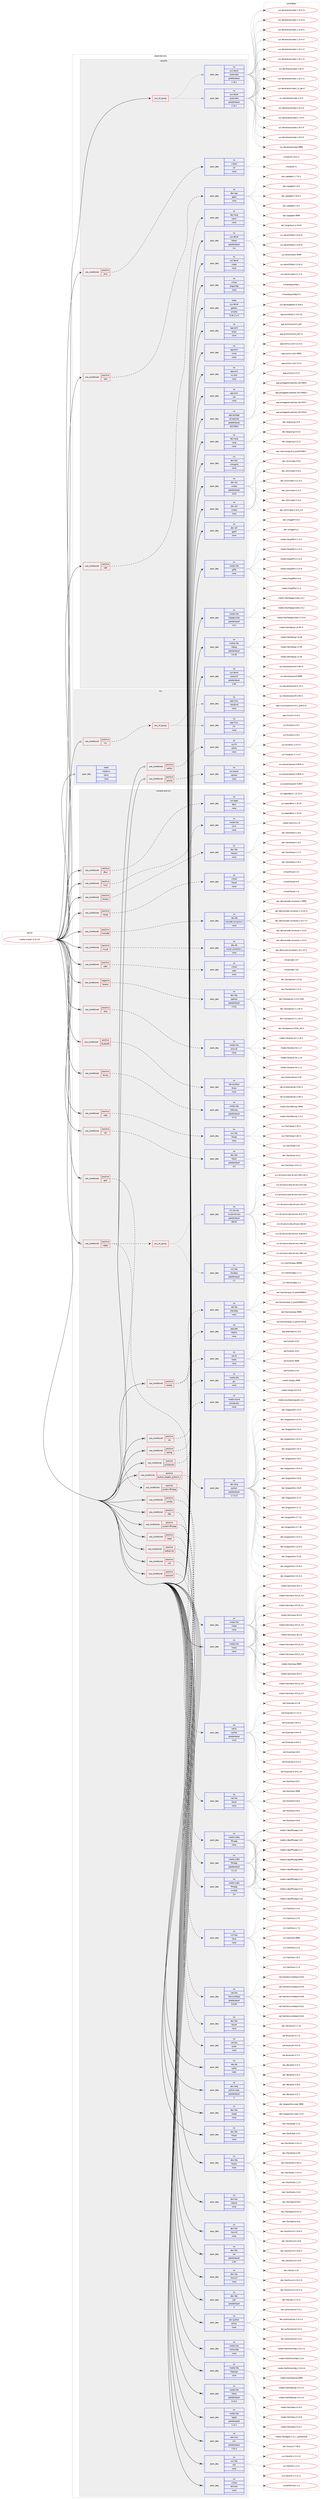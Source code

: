 digraph prolog {

# *************
# Graph options
# *************

newrank=true;
concentrate=true;
compound=true;
graph [rankdir=LR,fontname=Helvetica,fontsize=10,ranksep=1.5];#, ranksep=2.5, nodesep=0.2];
edge  [arrowhead=vee];
node  [fontname=Helvetica,fontsize=10];

# **********
# The ebuild
# **********

subgraph cluster_leftcol {
color=gray;
rank=same;
label=<<i>ebuild</i>>;
id [label="media-tv/kodi-17.6-r10", color=red, width=4, href="../media-tv/kodi-17.6-r10.svg"];
}

# ****************
# The dependencies
# ****************

subgraph cluster_midcol {
color=gray;
label=<<i>dependencies</i>>;
subgraph cluster_compile {
fillcolor="#eeeeee";
style=filled;
label=<<i>compile</i>>;
subgraph any25595 {
dependency1632425 [label=<<TABLE BORDER="0" CELLBORDER="1" CELLSPACING="0" CELLPADDING="4"><TR><TD CELLPADDING="10">any_of_group</TD></TR></TABLE>>, shape=none, color=red];subgraph pack1167379 {
dependency1632426 [label=<<TABLE BORDER="0" CELLBORDER="1" CELLSPACING="0" CELLPADDING="4" WIDTH="220"><TR><TD ROWSPAN="6" CELLPADDING="30">pack_dep</TD></TR><TR><TD WIDTH="110">no</TD></TR><TR><TD>sys-devel</TD></TR><TR><TD>automake</TD></TR><TR><TD>greaterequal</TD></TR><TR><TD>1.16.1</TD></TR></TABLE>>, shape=none, color=blue];
}
dependency1632425:e -> dependency1632426:w [weight=20,style="dotted",arrowhead="oinv"];
subgraph pack1167380 {
dependency1632427 [label=<<TABLE BORDER="0" CELLBORDER="1" CELLSPACING="0" CELLPADDING="4" WIDTH="220"><TR><TD ROWSPAN="6" CELLPADDING="30">pack_dep</TD></TR><TR><TD WIDTH="110">no</TD></TR><TR><TD>sys-devel</TD></TR><TR><TD>automake</TD></TR><TR><TD>greaterequal</TD></TR><TR><TD>1.15.1</TD></TR></TABLE>>, shape=none, color=blue];
}
dependency1632425:e -> dependency1632427:w [weight=20,style="dotted",arrowhead="oinv"];
}
id:e -> dependency1632425:w [weight=20,style="solid",arrowhead="vee"];
subgraph cond438681 {
dependency1632428 [label=<<TABLE BORDER="0" CELLBORDER="1" CELLSPACING="0" CELLPADDING="4"><TR><TD ROWSPAN="3" CELLPADDING="10">use_conditional</TD></TR><TR><TD>positive</TD></TR><TR><TD>java</TD></TR></TABLE>>, shape=none, color=red];
subgraph pack1167381 {
dependency1632429 [label=<<TABLE BORDER="0" CELLBORDER="1" CELLSPACING="0" CELLPADDING="4" WIDTH="220"><TR><TD ROWSPAN="6" CELLPADDING="30">pack_dep</TD></TR><TR><TD WIDTH="110">no</TD></TR><TR><TD>virtual</TD></TR><TR><TD>jre</TD></TR><TR><TD>none</TD></TR><TR><TD></TD></TR></TABLE>>, shape=none, color=blue];
}
dependency1632428:e -> dependency1632429:w [weight=20,style="dashed",arrowhead="vee"];
}
id:e -> dependency1632428:w [weight=20,style="solid",arrowhead="vee"];
subgraph cond438682 {
dependency1632430 [label=<<TABLE BORDER="0" CELLBORDER="1" CELLSPACING="0" CELLPADDING="4"><TR><TD ROWSPAN="3" CELLPADDING="10">use_conditional</TD></TR><TR><TD>positive</TD></TR><TR><TD>test</TD></TR></TABLE>>, shape=none, color=red];
subgraph pack1167382 {
dependency1632431 [label=<<TABLE BORDER="0" CELLBORDER="1" CELLSPACING="0" CELLPADDING="4" WIDTH="220"><TR><TD ROWSPAN="6" CELLPADDING="30">pack_dep</TD></TR><TR><TD WIDTH="110">no</TD></TR><TR><TD>dev-cpp</TD></TR><TR><TD>gtest</TD></TR><TR><TD>none</TD></TR><TR><TD></TD></TR></TABLE>>, shape=none, color=blue];
}
dependency1632430:e -> dependency1632431:w [weight=20,style="dashed",arrowhead="vee"];
}
id:e -> dependency1632430:w [weight=20,style="solid",arrowhead="vee"];
subgraph cond438683 {
dependency1632432 [label=<<TABLE BORDER="0" CELLBORDER="1" CELLSPACING="0" CELLPADDING="4"><TR><TD ROWSPAN="3" CELLPADDING="10">use_conditional</TD></TR><TR><TD>positive</TD></TR><TR><TD>x86</TD></TR></TABLE>>, shape=none, color=red];
subgraph pack1167383 {
dependency1632433 [label=<<TABLE BORDER="0" CELLBORDER="1" CELLSPACING="0" CELLPADDING="4" WIDTH="220"><TR><TD ROWSPAN="6" CELLPADDING="30">pack_dep</TD></TR><TR><TD WIDTH="110">no</TD></TR><TR><TD>dev-lang</TD></TR><TR><TD>nasm</TD></TR><TR><TD>none</TD></TR><TR><TD></TD></TR></TABLE>>, shape=none, color=blue];
}
dependency1632432:e -> dependency1632433:w [weight=20,style="dashed",arrowhead="vee"];
}
id:e -> dependency1632432:w [weight=20,style="solid",arrowhead="vee"];
subgraph pack1167384 {
dependency1632434 [label=<<TABLE BORDER="0" CELLBORDER="1" CELLSPACING="0" CELLPADDING="4" WIDTH="220"><TR><TD ROWSPAN="6" CELLPADDING="30">pack_dep</TD></TR><TR><TD WIDTH="110">no</TD></TR><TR><TD>app-arch</TD></TR><TR><TD>bzip2</TD></TR><TR><TD>none</TD></TR><TR><TD></TD></TR></TABLE>>, shape=none, color=blue];
}
id:e -> dependency1632434:w [weight=20,style="solid",arrowhead="vee"];
subgraph pack1167385 {
dependency1632435 [label=<<TABLE BORDER="0" CELLBORDER="1" CELLSPACING="0" CELLPADDING="4" WIDTH="220"><TR><TD ROWSPAN="6" CELLPADDING="30">pack_dep</TD></TR><TR><TD WIDTH="110">no</TD></TR><TR><TD>app-arch</TD></TR><TR><TD>unzip</TD></TR><TR><TD>none</TD></TR><TR><TD></TD></TR></TABLE>>, shape=none, color=blue];
}
id:e -> dependency1632435:w [weight=20,style="solid",arrowhead="vee"];
subgraph pack1167386 {
dependency1632436 [label=<<TABLE BORDER="0" CELLBORDER="1" CELLSPACING="0" CELLPADDING="4" WIDTH="220"><TR><TD ROWSPAN="6" CELLPADDING="30">pack_dep</TD></TR><TR><TD WIDTH="110">no</TD></TR><TR><TD>app-arch</TD></TR><TR><TD>xz-utils</TD></TR><TR><TD>none</TD></TR><TR><TD></TD></TR></TABLE>>, shape=none, color=blue];
}
id:e -> dependency1632436:w [weight=20,style="solid",arrowhead="vee"];
subgraph pack1167387 {
dependency1632437 [label=<<TABLE BORDER="0" CELLBORDER="1" CELLSPACING="0" CELLPADDING="4" WIDTH="220"><TR><TD ROWSPAN="6" CELLPADDING="30">pack_dep</TD></TR><TR><TD WIDTH="110">no</TD></TR><TR><TD>app-arch</TD></TR><TR><TD>zip</TD></TR><TR><TD>none</TD></TR><TR><TD></TD></TR></TABLE>>, shape=none, color=blue];
}
id:e -> dependency1632437:w [weight=20,style="solid",arrowhead="vee"];
subgraph pack1167388 {
dependency1632438 [label=<<TABLE BORDER="0" CELLBORDER="1" CELLSPACING="0" CELLPADDING="4" WIDTH="220"><TR><TD ROWSPAN="6" CELLPADDING="30">pack_dep</TD></TR><TR><TD WIDTH="110">no</TD></TR><TR><TD>app-portage</TD></TR><TR><TD>elt-patches</TD></TR><TR><TD>greaterequal</TD></TR><TR><TD>20170815</TD></TR></TABLE>>, shape=none, color=blue];
}
id:e -> dependency1632438:w [weight=20,style="solid",arrowhead="vee"];
subgraph pack1167389 {
dependency1632439 [label=<<TABLE BORDER="0" CELLBORDER="1" CELLSPACING="0" CELLPADDING="4" WIDTH="220"><TR><TD ROWSPAN="6" CELLPADDING="30">pack_dep</TD></TR><TR><TD WIDTH="110">no</TD></TR><TR><TD>dev-lang</TD></TR><TR><TD>swig</TD></TR><TR><TD>none</TD></TR><TR><TD></TD></TR></TABLE>>, shape=none, color=blue];
}
id:e -> dependency1632439:w [weight=20,style="solid",arrowhead="vee"];
subgraph pack1167390 {
dependency1632440 [label=<<TABLE BORDER="0" CELLBORDER="1" CELLSPACING="0" CELLPADDING="4" WIDTH="220"><TR><TD ROWSPAN="6" CELLPADDING="30">pack_dep</TD></TR><TR><TD WIDTH="110">no</TD></TR><TR><TD>dev-libs</TD></TR><TR><TD>crossguid</TD></TR><TR><TD>none</TD></TR><TR><TD></TD></TR></TABLE>>, shape=none, color=blue];
}
id:e -> dependency1632440:w [weight=20,style="solid",arrowhead="vee"];
subgraph pack1167391 {
dependency1632441 [label=<<TABLE BORDER="0" CELLBORDER="1" CELLSPACING="0" CELLPADDING="4" WIDTH="220"><TR><TD ROWSPAN="6" CELLPADDING="30">pack_dep</TD></TR><TR><TD WIDTH="110">no</TD></TR><TR><TD>dev-util</TD></TR><TR><TD>cmake</TD></TR><TR><TD>greaterequal</TD></TR><TR><TD>3.9.6</TD></TR></TABLE>>, shape=none, color=blue];
}
id:e -> dependency1632441:w [weight=20,style="solid",arrowhead="vee"];
subgraph pack1167392 {
dependency1632442 [label=<<TABLE BORDER="0" CELLBORDER="1" CELLSPACING="0" CELLPADDING="4" WIDTH="220"><TR><TD ROWSPAN="6" CELLPADDING="30">pack_dep</TD></TR><TR><TD WIDTH="110">no</TD></TR><TR><TD>dev-util</TD></TR><TR><TD>cmake</TD></TR><TR><TD>none</TD></TR><TR><TD></TD></TR></TABLE>>, shape=none, color=blue];
}
id:e -> dependency1632442:w [weight=20,style="solid",arrowhead="vee"];
subgraph pack1167393 {
dependency1632443 [label=<<TABLE BORDER="0" CELLBORDER="1" CELLSPACING="0" CELLPADDING="4" WIDTH="220"><TR><TD ROWSPAN="6" CELLPADDING="30">pack_dep</TD></TR><TR><TD WIDTH="110">no</TD></TR><TR><TD>dev-util</TD></TR><TR><TD>gperf</TD></TR><TR><TD>none</TD></TR><TR><TD></TD></TR></TABLE>>, shape=none, color=blue];
}
id:e -> dependency1632443:w [weight=20,style="solid",arrowhead="vee"];
subgraph pack1167394 {
dependency1632444 [label=<<TABLE BORDER="0" CELLBORDER="1" CELLSPACING="0" CELLPADDING="4" WIDTH="220"><TR><TD ROWSPAN="6" CELLPADDING="30">pack_dep</TD></TR><TR><TD WIDTH="110">no</TD></TR><TR><TD>media-libs</TD></TR><TR><TD>giflib</TD></TR><TR><TD>none</TD></TR><TR><TD></TD></TR></TABLE>>, shape=none, color=blue];
}
id:e -> dependency1632444:w [weight=20,style="solid",arrowhead="vee"];
subgraph pack1167395 {
dependency1632445 [label=<<TABLE BORDER="0" CELLBORDER="1" CELLSPACING="0" CELLPADDING="4" WIDTH="220"><TR><TD ROWSPAN="6" CELLPADDING="30">pack_dep</TD></TR><TR><TD WIDTH="110">no</TD></TR><TR><TD>media-libs</TD></TR><TR><TD>libjpeg-turbo</TD></TR><TR><TD>greaterequal</TD></TR><TR><TD>1.5.1</TD></TR></TABLE>>, shape=none, color=blue];
}
id:e -> dependency1632445:w [weight=20,style="solid",arrowhead="vee"];
subgraph pack1167396 {
dependency1632446 [label=<<TABLE BORDER="0" CELLBORDER="1" CELLSPACING="0" CELLPADDING="4" WIDTH="220"><TR><TD ROWSPAN="6" CELLPADDING="30">pack_dep</TD></TR><TR><TD WIDTH="110">no</TD></TR><TR><TD>media-libs</TD></TR><TR><TD>libpng</TD></TR><TR><TD>greaterequal</TD></TR><TR><TD>1.6.26</TD></TR></TABLE>>, shape=none, color=blue];
}
id:e -> dependency1632446:w [weight=20,style="solid",arrowhead="vee"];
subgraph pack1167397 {
dependency1632447 [label=<<TABLE BORDER="0" CELLBORDER="1" CELLSPACING="0" CELLPADDING="4" WIDTH="220"><TR><TD ROWSPAN="6" CELLPADDING="30">pack_dep</TD></TR><TR><TD WIDTH="110">no</TD></TR><TR><TD>sys-devel</TD></TR><TR><TD>autoconf</TD></TR><TR><TD>greaterequal</TD></TR><TR><TD>2.69</TD></TR></TABLE>>, shape=none, color=blue];
}
id:e -> dependency1632447:w [weight=20,style="solid",arrowhead="vee"];
subgraph pack1167398 {
dependency1632448 [label=<<TABLE BORDER="0" CELLBORDER="1" CELLSPACING="0" CELLPADDING="4" WIDTH="220"><TR><TD ROWSPAN="6" CELLPADDING="30">pack_dep</TD></TR><TR><TD WIDTH="110">no</TD></TR><TR><TD>sys-devel</TD></TR><TR><TD>libtool</TD></TR><TR><TD>greaterequal</TD></TR><TR><TD>2.4</TD></TR></TABLE>>, shape=none, color=blue];
}
id:e -> dependency1632448:w [weight=20,style="solid",arrowhead="vee"];
subgraph pack1167399 {
dependency1632449 [label=<<TABLE BORDER="0" CELLBORDER="1" CELLSPACING="0" CELLPADDING="4" WIDTH="220"><TR><TD ROWSPAN="6" CELLPADDING="30">pack_dep</TD></TR><TR><TD WIDTH="110">no</TD></TR><TR><TD>sys-devel</TD></TR><TR><TD>make</TD></TR><TR><TD>none</TD></TR><TR><TD></TD></TR></TABLE>>, shape=none, color=blue];
}
id:e -> dependency1632449:w [weight=20,style="solid",arrowhead="vee"];
subgraph pack1167400 {
dependency1632450 [label=<<TABLE BORDER="0" CELLBORDER="1" CELLSPACING="0" CELLPADDING="4" WIDTH="220"><TR><TD ROWSPAN="6" CELLPADDING="30">pack_dep</TD></TR><TR><TD WIDTH="110">no</TD></TR><TR><TD>virtual</TD></TR><TR><TD>pkgconfig</TD></TR><TR><TD>none</TD></TR><TR><TD></TD></TR></TABLE>>, shape=none, color=blue];
}
id:e -> dependency1632450:w [weight=20,style="solid",arrowhead="vee"];
subgraph pack1167401 {
dependency1632451 [label=<<TABLE BORDER="0" CELLBORDER="1" CELLSPACING="0" CELLPADDING="4" WIDTH="220"><TR><TD ROWSPAN="6" CELLPADDING="30">pack_dep</TD></TR><TR><TD WIDTH="110">weak</TD></TR><TR><TD>sys-devel</TD></TR><TR><TD>gettext</TD></TR><TR><TD>smaller</TD></TR><TR><TD>0.18.1.1-r3</TD></TR></TABLE>>, shape=none, color=blue];
}
id:e -> dependency1632451:w [weight=20,style="solid",arrowhead="vee"];
}
subgraph cluster_compileandrun {
fillcolor="#eeeeee";
style=filled;
label=<<i>compile and run</i>>;
subgraph cond438684 {
dependency1632452 [label=<<TABLE BORDER="0" CELLBORDER="1" CELLSPACING="0" CELLPADDING="4"><TR><TD ROWSPAN="3" CELLPADDING="10">use_conditional</TD></TR><TR><TD>negative</TD></TR><TR><TD>libressl</TD></TR></TABLE>>, shape=none, color=red];
subgraph pack1167402 {
dependency1632453 [label=<<TABLE BORDER="0" CELLBORDER="1" CELLSPACING="0" CELLPADDING="4" WIDTH="220"><TR><TD ROWSPAN="6" CELLPADDING="30">pack_dep</TD></TR><TR><TD WIDTH="110">no</TD></TR><TR><TD>dev-libs</TD></TR><TR><TD>openssl</TD></TR><TR><TD>greaterequal</TD></TR><TR><TD>1.0.2j</TD></TR></TABLE>>, shape=none, color=blue];
}
dependency1632452:e -> dependency1632453:w [weight=20,style="dashed",arrowhead="vee"];
}
id:e -> dependency1632452:w [weight=20,style="solid",arrowhead="odotvee"];
subgraph cond438685 {
dependency1632454 [label=<<TABLE BORDER="0" CELLBORDER="1" CELLSPACING="0" CELLPADDING="4"><TR><TD ROWSPAN="3" CELLPADDING="10">use_conditional</TD></TR><TR><TD>positive</TD></TR><TR><TD>airplay</TD></TR></TABLE>>, shape=none, color=red];
subgraph pack1167403 {
dependency1632455 [label=<<TABLE BORDER="0" CELLBORDER="1" CELLSPACING="0" CELLPADDING="4" WIDTH="220"><TR><TD ROWSPAN="6" CELLPADDING="30">pack_dep</TD></TR><TR><TD WIDTH="110">no</TD></TR><TR><TD>app-pda</TD></TR><TR><TD>libplist</TD></TR><TR><TD>none</TD></TR><TR><TD></TD></TR></TABLE>>, shape=none, color=blue];
}
dependency1632454:e -> dependency1632455:w [weight=20,style="dashed",arrowhead="vee"];
subgraph pack1167404 {
dependency1632456 [label=<<TABLE BORDER="0" CELLBORDER="1" CELLSPACING="0" CELLPADDING="4" WIDTH="220"><TR><TD ROWSPAN="6" CELLPADDING="30">pack_dep</TD></TR><TR><TD WIDTH="110">no</TD></TR><TR><TD>net-libs</TD></TR><TR><TD>shairplay</TD></TR><TR><TD>none</TD></TR><TR><TD></TD></TR></TABLE>>, shape=none, color=blue];
}
dependency1632454:e -> dependency1632456:w [weight=20,style="dashed",arrowhead="vee"];
}
id:e -> dependency1632454:w [weight=20,style="solid",arrowhead="odotvee"];
subgraph cond438686 {
dependency1632457 [label=<<TABLE BORDER="0" CELLBORDER="1" CELLSPACING="0" CELLPADDING="4"><TR><TD ROWSPAN="3" CELLPADDING="10">use_conditional</TD></TR><TR><TD>positive</TD></TR><TR><TD>alsa</TD></TR></TABLE>>, shape=none, color=red];
subgraph pack1167405 {
dependency1632458 [label=<<TABLE BORDER="0" CELLBORDER="1" CELLSPACING="0" CELLPADDING="4" WIDTH="220"><TR><TD ROWSPAN="6" CELLPADDING="30">pack_dep</TD></TR><TR><TD WIDTH="110">no</TD></TR><TR><TD>media-libs</TD></TR><TR><TD>alsa-lib</TD></TR><TR><TD>none</TD></TR><TR><TD></TD></TR></TABLE>>, shape=none, color=blue];
}
dependency1632457:e -> dependency1632458:w [weight=20,style="dashed",arrowhead="vee"];
}
id:e -> dependency1632457:w [weight=20,style="solid",arrowhead="odotvee"];
subgraph cond438687 {
dependency1632459 [label=<<TABLE BORDER="0" CELLBORDER="1" CELLSPACING="0" CELLPADDING="4"><TR><TD ROWSPAN="3" CELLPADDING="10">use_conditional</TD></TR><TR><TD>positive</TD></TR><TR><TD>bluetooth</TD></TR></TABLE>>, shape=none, color=red];
subgraph pack1167406 {
dependency1632460 [label=<<TABLE BORDER="0" CELLBORDER="1" CELLSPACING="0" CELLPADDING="4" WIDTH="220"><TR><TD ROWSPAN="6" CELLPADDING="30">pack_dep</TD></TR><TR><TD WIDTH="110">no</TD></TR><TR><TD>net-wireless</TD></TR><TR><TD>bluez</TD></TR><TR><TD>none</TD></TR><TR><TD></TD></TR></TABLE>>, shape=none, color=blue];
}
dependency1632459:e -> dependency1632460:w [weight=20,style="dashed",arrowhead="vee"];
}
id:e -> dependency1632459:w [weight=20,style="solid",arrowhead="odotvee"];
subgraph cond438688 {
dependency1632461 [label=<<TABLE BORDER="0" CELLBORDER="1" CELLSPACING="0" CELLPADDING="4"><TR><TD ROWSPAN="3" CELLPADDING="10">use_conditional</TD></TR><TR><TD>positive</TD></TR><TR><TD>bluray</TD></TR></TABLE>>, shape=none, color=red];
subgraph pack1167407 {
dependency1632462 [label=<<TABLE BORDER="0" CELLBORDER="1" CELLSPACING="0" CELLPADDING="4" WIDTH="220"><TR><TD ROWSPAN="6" CELLPADDING="30">pack_dep</TD></TR><TR><TD WIDTH="110">no</TD></TR><TR><TD>media-libs</TD></TR><TR><TD>libbluray</TD></TR><TR><TD>greaterequal</TD></TR><TR><TD>0.7.0</TD></TR></TABLE>>, shape=none, color=blue];
}
dependency1632461:e -> dependency1632462:w [weight=20,style="dashed",arrowhead="vee"];
}
id:e -> dependency1632461:w [weight=20,style="solid",arrowhead="odotvee"];
subgraph cond438689 {
dependency1632463 [label=<<TABLE BORDER="0" CELLBORDER="1" CELLSPACING="0" CELLPADDING="4"><TR><TD ROWSPAN="3" CELLPADDING="10">use_conditional</TD></TR><TR><TD>positive</TD></TR><TR><TD>caps</TD></TR></TABLE>>, shape=none, color=red];
subgraph pack1167408 {
dependency1632464 [label=<<TABLE BORDER="0" CELLBORDER="1" CELLSPACING="0" CELLPADDING="4" WIDTH="220"><TR><TD ROWSPAN="6" CELLPADDING="30">pack_dep</TD></TR><TR><TD WIDTH="110">no</TD></TR><TR><TD>sys-libs</TD></TR><TR><TD>libcap</TD></TR><TR><TD>none</TD></TR><TR><TD></TD></TR></TABLE>>, shape=none, color=blue];
}
dependency1632463:e -> dependency1632464:w [weight=20,style="dashed",arrowhead="vee"];
}
id:e -> dependency1632463:w [weight=20,style="solid",arrowhead="odotvee"];
subgraph cond438690 {
dependency1632465 [label=<<TABLE BORDER="0" CELLBORDER="1" CELLSPACING="0" CELLPADDING="4"><TR><TD ROWSPAN="3" CELLPADDING="10">use_conditional</TD></TR><TR><TD>positive</TD></TR><TR><TD>cec</TD></TR></TABLE>>, shape=none, color=red];
subgraph pack1167409 {
dependency1632466 [label=<<TABLE BORDER="0" CELLBORDER="1" CELLSPACING="0" CELLPADDING="4" WIDTH="220"><TR><TD ROWSPAN="6" CELLPADDING="30">pack_dep</TD></TR><TR><TD WIDTH="110">no</TD></TR><TR><TD>dev-libs</TD></TR><TR><TD>libcec</TD></TR><TR><TD>greaterequal</TD></TR><TR><TD>4.0</TD></TR></TABLE>>, shape=none, color=blue];
}
dependency1632465:e -> dependency1632466:w [weight=20,style="dashed",arrowhead="vee"];
}
id:e -> dependency1632465:w [weight=20,style="solid",arrowhead="odotvee"];
subgraph cond438691 {
dependency1632467 [label=<<TABLE BORDER="0" CELLBORDER="1" CELLSPACING="0" CELLPADDING="4"><TR><TD ROWSPAN="3" CELLPADDING="10">use_conditional</TD></TR><TR><TD>positive</TD></TR><TR><TD>dbus</TD></TR></TABLE>>, shape=none, color=red];
subgraph pack1167410 {
dependency1632468 [label=<<TABLE BORDER="0" CELLBORDER="1" CELLSPACING="0" CELLPADDING="4" WIDTH="220"><TR><TD ROWSPAN="6" CELLPADDING="30">pack_dep</TD></TR><TR><TD WIDTH="110">no</TD></TR><TR><TD>sys-apps</TD></TR><TR><TD>dbus</TD></TR><TR><TD>none</TD></TR><TR><TD></TD></TR></TABLE>>, shape=none, color=blue];
}
dependency1632467:e -> dependency1632468:w [weight=20,style="dashed",arrowhead="vee"];
}
id:e -> dependency1632467:w [weight=20,style="solid",arrowhead="odotvee"];
subgraph cond438692 {
dependency1632469 [label=<<TABLE BORDER="0" CELLBORDER="1" CELLSPACING="0" CELLPADDING="4"><TR><TD ROWSPAN="3" CELLPADDING="10">use_conditional</TD></TR><TR><TD>positive</TD></TR><TR><TD>gles</TD></TR></TABLE>>, shape=none, color=red];
subgraph pack1167411 {
dependency1632470 [label=<<TABLE BORDER="0" CELLBORDER="1" CELLSPACING="0" CELLPADDING="4" WIDTH="220"><TR><TD ROWSPAN="6" CELLPADDING="30">pack_dep</TD></TR><TR><TD WIDTH="110">no</TD></TR><TR><TD>media-libs</TD></TR><TR><TD>mesa</TD></TR><TR><TD>none</TD></TR><TR><TD></TD></TR></TABLE>>, shape=none, color=blue];
}
dependency1632469:e -> dependency1632470:w [weight=20,style="dashed",arrowhead="vee"];
}
id:e -> dependency1632469:w [weight=20,style="solid",arrowhead="odotvee"];
subgraph cond438693 {
dependency1632471 [label=<<TABLE BORDER="0" CELLBORDER="1" CELLSPACING="0" CELLPADDING="4"><TR><TD ROWSPAN="3" CELLPADDING="10">use_conditional</TD></TR><TR><TD>positive</TD></TR><TR><TD>lcms</TD></TR></TABLE>>, shape=none, color=red];
subgraph pack1167412 {
dependency1632472 [label=<<TABLE BORDER="0" CELLBORDER="1" CELLSPACING="0" CELLPADDING="4" WIDTH="220"><TR><TD ROWSPAN="6" CELLPADDING="30">pack_dep</TD></TR><TR><TD WIDTH="110">no</TD></TR><TR><TD>media-libs</TD></TR><TR><TD>lcms</TD></TR><TR><TD>none</TD></TR><TR><TD></TD></TR></TABLE>>, shape=none, color=blue];
}
dependency1632471:e -> dependency1632472:w [weight=20,style="dashed",arrowhead="vee"];
}
id:e -> dependency1632471:w [weight=20,style="solid",arrowhead="odotvee"];
subgraph cond438694 {
dependency1632473 [label=<<TABLE BORDER="0" CELLBORDER="1" CELLSPACING="0" CELLPADDING="4"><TR><TD ROWSPAN="3" CELLPADDING="10">use_conditional</TD></TR><TR><TD>positive</TD></TR><TR><TD>libressl</TD></TR></TABLE>>, shape=none, color=red];
subgraph pack1167413 {
dependency1632474 [label=<<TABLE BORDER="0" CELLBORDER="1" CELLSPACING="0" CELLPADDING="4" WIDTH="220"><TR><TD ROWSPAN="6" CELLPADDING="30">pack_dep</TD></TR><TR><TD WIDTH="110">no</TD></TR><TR><TD>dev-libs</TD></TR><TR><TD>libressl</TD></TR><TR><TD>none</TD></TR><TR><TD></TD></TR></TABLE>>, shape=none, color=blue];
}
dependency1632473:e -> dependency1632474:w [weight=20,style="dashed",arrowhead="vee"];
}
id:e -> dependency1632473:w [weight=20,style="solid",arrowhead="odotvee"];
subgraph cond438695 {
dependency1632475 [label=<<TABLE BORDER="0" CELLBORDER="1" CELLSPACING="0" CELLPADDING="4"><TR><TD ROWSPAN="3" CELLPADDING="10">use_conditional</TD></TR><TR><TD>positive</TD></TR><TR><TD>libusb</TD></TR></TABLE>>, shape=none, color=red];
subgraph pack1167414 {
dependency1632476 [label=<<TABLE BORDER="0" CELLBORDER="1" CELLSPACING="0" CELLPADDING="4" WIDTH="220"><TR><TD ROWSPAN="6" CELLPADDING="30">pack_dep</TD></TR><TR><TD WIDTH="110">no</TD></TR><TR><TD>virtual</TD></TR><TR><TD>libusb</TD></TR><TR><TD>none</TD></TR><TR><TD></TD></TR></TABLE>>, shape=none, color=blue];
}
dependency1632475:e -> dependency1632476:w [weight=20,style="dashed",arrowhead="vee"];
}
id:e -> dependency1632475:w [weight=20,style="solid",arrowhead="odotvee"];
subgraph cond438696 {
dependency1632477 [label=<<TABLE BORDER="0" CELLBORDER="1" CELLSPACING="0" CELLPADDING="4"><TR><TD ROWSPAN="3" CELLPADDING="10">use_conditional</TD></TR><TR><TD>positive</TD></TR><TR><TD>mariadb</TD></TR></TABLE>>, shape=none, color=red];
subgraph pack1167415 {
dependency1632478 [label=<<TABLE BORDER="0" CELLBORDER="1" CELLSPACING="0" CELLPADDING="4" WIDTH="220"><TR><TD ROWSPAN="6" CELLPADDING="30">pack_dep</TD></TR><TR><TD WIDTH="110">no</TD></TR><TR><TD>dev-db</TD></TR><TR><TD>mariadb-connector-c</TD></TR><TR><TD>none</TD></TR><TR><TD></TD></TR></TABLE>>, shape=none, color=blue];
}
dependency1632477:e -> dependency1632478:w [weight=20,style="dashed",arrowhead="vee"];
}
id:e -> dependency1632477:w [weight=20,style="solid",arrowhead="odotvee"];
subgraph cond438697 {
dependency1632479 [label=<<TABLE BORDER="0" CELLBORDER="1" CELLSPACING="0" CELLPADDING="4"><TR><TD ROWSPAN="3" CELLPADDING="10">use_conditional</TD></TR><TR><TD>positive</TD></TR><TR><TD>mysql</TD></TR></TABLE>>, shape=none, color=red];
subgraph pack1167416 {
dependency1632480 [label=<<TABLE BORDER="0" CELLBORDER="1" CELLSPACING="0" CELLPADDING="4" WIDTH="220"><TR><TD ROWSPAN="6" CELLPADDING="30">pack_dep</TD></TR><TR><TD WIDTH="110">no</TD></TR><TR><TD>dev-db</TD></TR><TR><TD>mysql-connector-c</TD></TR><TR><TD>none</TD></TR><TR><TD></TD></TR></TABLE>>, shape=none, color=blue];
}
dependency1632479:e -> dependency1632480:w [weight=20,style="dashed",arrowhead="vee"];
}
id:e -> dependency1632479:w [weight=20,style="solid",arrowhead="odotvee"];
subgraph cond438698 {
dependency1632481 [label=<<TABLE BORDER="0" CELLBORDER="1" CELLSPACING="0" CELLPADDING="4"><TR><TD ROWSPAN="3" CELLPADDING="10">use_conditional</TD></TR><TR><TD>positive</TD></TR><TR><TD>nfs</TD></TR></TABLE>>, shape=none, color=red];
subgraph pack1167417 {
dependency1632482 [label=<<TABLE BORDER="0" CELLBORDER="1" CELLSPACING="0" CELLPADDING="4" WIDTH="220"><TR><TD ROWSPAN="6" CELLPADDING="30">pack_dep</TD></TR><TR><TD WIDTH="110">no</TD></TR><TR><TD>net-fs</TD></TR><TR><TD>libnfs</TD></TR><TR><TD>none</TD></TR><TR><TD></TD></TR></TABLE>>, shape=none, color=blue];
}
dependency1632481:e -> dependency1632482:w [weight=20,style="dashed",arrowhead="vee"];
}
id:e -> dependency1632481:w [weight=20,style="solid",arrowhead="odotvee"];
subgraph cond438699 {
dependency1632483 [label=<<TABLE BORDER="0" CELLBORDER="1" CELLSPACING="0" CELLPADDING="4"><TR><TD ROWSPAN="3" CELLPADDING="10">use_conditional</TD></TR><TR><TD>positive</TD></TR><TR><TD>opengl</TD></TR></TABLE>>, shape=none, color=red];
subgraph pack1167418 {
dependency1632484 [label=<<TABLE BORDER="0" CELLBORDER="1" CELLSPACING="0" CELLPADDING="4" WIDTH="220"><TR><TD ROWSPAN="6" CELLPADDING="30">pack_dep</TD></TR><TR><TD WIDTH="110">no</TD></TR><TR><TD>media-libs</TD></TR><TR><TD>glu</TD></TR><TR><TD>none</TD></TR><TR><TD></TD></TR></TABLE>>, shape=none, color=blue];
}
dependency1632483:e -> dependency1632484:w [weight=20,style="dashed",arrowhead="vee"];
}
id:e -> dependency1632483:w [weight=20,style="solid",arrowhead="odotvee"];
subgraph cond438700 {
dependency1632485 [label=<<TABLE BORDER="0" CELLBORDER="1" CELLSPACING="0" CELLPADDING="4"><TR><TD ROWSPAN="3" CELLPADDING="10">use_conditional</TD></TR><TR><TD>positive</TD></TR><TR><TD>pulseaudio</TD></TR></TABLE>>, shape=none, color=red];
subgraph pack1167419 {
dependency1632486 [label=<<TABLE BORDER="0" CELLBORDER="1" CELLSPACING="0" CELLPADDING="4" WIDTH="220"><TR><TD ROWSPAN="6" CELLPADDING="30">pack_dep</TD></TR><TR><TD WIDTH="110">no</TD></TR><TR><TD>media-sound</TD></TR><TR><TD>pulseaudio</TD></TR><TR><TD>none</TD></TR><TR><TD></TD></TR></TABLE>>, shape=none, color=blue];
}
dependency1632485:e -> dependency1632486:w [weight=20,style="dashed",arrowhead="vee"];
}
id:e -> dependency1632485:w [weight=20,style="solid",arrowhead="odotvee"];
subgraph cond438701 {
dependency1632487 [label=<<TABLE BORDER="0" CELLBORDER="1" CELLSPACING="0" CELLPADDING="4"><TR><TD ROWSPAN="3" CELLPADDING="10">use_conditional</TD></TR><TR><TD>positive</TD></TR><TR><TD>python_targets_python2_7</TD></TR></TABLE>>, shape=none, color=red];
subgraph pack1167420 {
dependency1632488 [label=<<TABLE BORDER="0" CELLBORDER="1" CELLSPACING="0" CELLPADDING="4" WIDTH="220"><TR><TD ROWSPAN="6" CELLPADDING="30">pack_dep</TD></TR><TR><TD WIDTH="110">no</TD></TR><TR><TD>dev-lang</TD></TR><TR><TD>python</TD></TR><TR><TD>greaterequal</TD></TR><TR><TD>2.7.5-r2</TD></TR></TABLE>>, shape=none, color=blue];
}
dependency1632487:e -> dependency1632488:w [weight=20,style="dashed",arrowhead="vee"];
}
id:e -> dependency1632487:w [weight=20,style="solid",arrowhead="odotvee"];
subgraph cond438702 {
dependency1632489 [label=<<TABLE BORDER="0" CELLBORDER="1" CELLSPACING="0" CELLPADDING="4"><TR><TD ROWSPAN="3" CELLPADDING="10">use_conditional</TD></TR><TR><TD>positive</TD></TR><TR><TD>samba</TD></TR></TABLE>>, shape=none, color=red];
subgraph pack1167421 {
dependency1632490 [label=<<TABLE BORDER="0" CELLBORDER="1" CELLSPACING="0" CELLPADDING="4" WIDTH="220"><TR><TD ROWSPAN="6" CELLPADDING="30">pack_dep</TD></TR><TR><TD WIDTH="110">no</TD></TR><TR><TD>net-fs</TD></TR><TR><TD>samba</TD></TR><TR><TD>greaterequal</TD></TR><TR><TD>3.4.6</TD></TR></TABLE>>, shape=none, color=blue];
}
dependency1632489:e -> dependency1632490:w [weight=20,style="dashed",arrowhead="vee"];
}
id:e -> dependency1632489:w [weight=20,style="solid",arrowhead="odotvee"];
subgraph cond438703 {
dependency1632491 [label=<<TABLE BORDER="0" CELLBORDER="1" CELLSPACING="0" CELLPADDING="4"><TR><TD ROWSPAN="3" CELLPADDING="10">use_conditional</TD></TR><TR><TD>positive</TD></TR><TR><TD>sftp</TD></TR></TABLE>>, shape=none, color=red];
subgraph pack1167422 {
dependency1632492 [label=<<TABLE BORDER="0" CELLBORDER="1" CELLSPACING="0" CELLPADDING="4" WIDTH="220"><TR><TD ROWSPAN="6" CELLPADDING="30">pack_dep</TD></TR><TR><TD WIDTH="110">no</TD></TR><TR><TD>net-libs</TD></TR><TR><TD>libssh</TD></TR><TR><TD>none</TD></TR><TR><TD></TD></TR></TABLE>>, shape=none, color=blue];
}
dependency1632491:e -> dependency1632492:w [weight=20,style="dashed",arrowhead="vee"];
}
id:e -> dependency1632491:w [weight=20,style="solid",arrowhead="odotvee"];
subgraph cond438704 {
dependency1632493 [label=<<TABLE BORDER="0" CELLBORDER="1" CELLSPACING="0" CELLPADDING="4"><TR><TD ROWSPAN="3" CELLPADDING="10">use_conditional</TD></TR><TR><TD>positive</TD></TR><TR><TD>system-ffmpeg</TD></TR></TABLE>>, shape=none, color=red];
subgraph pack1167423 {
dependency1632494 [label=<<TABLE BORDER="0" CELLBORDER="1" CELLSPACING="0" CELLPADDING="4" WIDTH="220"><TR><TD ROWSPAN="6" CELLPADDING="30">pack_dep</TD></TR><TR><TD WIDTH="110">no</TD></TR><TR><TD>media-video</TD></TR><TR><TD>ffmpeg</TD></TR><TR><TD>greaterequal</TD></TR><TR><TD>3.1.11</TD></TR></TABLE>>, shape=none, color=blue];
}
dependency1632493:e -> dependency1632494:w [weight=20,style="dashed",arrowhead="vee"];
subgraph pack1167424 {
dependency1632495 [label=<<TABLE BORDER="0" CELLBORDER="1" CELLSPACING="0" CELLPADDING="4" WIDTH="220"><TR><TD ROWSPAN="6" CELLPADDING="30">pack_dep</TD></TR><TR><TD WIDTH="110">no</TD></TR><TR><TD>media-video</TD></TR><TR><TD>ffmpeg</TD></TR><TR><TD>smaller</TD></TR><TR><TD>3.4</TD></TR></TABLE>>, shape=none, color=blue];
}
dependency1632493:e -> dependency1632495:w [weight=20,style="dashed",arrowhead="vee"];
}
id:e -> dependency1632493:w [weight=20,style="solid",arrowhead="odotvee"];
subgraph cond438705 {
dependency1632496 [label=<<TABLE BORDER="0" CELLBORDER="1" CELLSPACING="0" CELLPADDING="4"><TR><TD ROWSPAN="3" CELLPADDING="10">use_conditional</TD></TR><TR><TD>positive</TD></TR><TR><TD>udev</TD></TR></TABLE>>, shape=none, color=red];
subgraph pack1167425 {
dependency1632497 [label=<<TABLE BORDER="0" CELLBORDER="1" CELLSPACING="0" CELLPADDING="4" WIDTH="220"><TR><TD ROWSPAN="6" CELLPADDING="30">pack_dep</TD></TR><TR><TD WIDTH="110">no</TD></TR><TR><TD>virtual</TD></TR><TR><TD>udev</TD></TR><TR><TD>none</TD></TR><TR><TD></TD></TR></TABLE>>, shape=none, color=blue];
}
dependency1632496:e -> dependency1632497:w [weight=20,style="dashed",arrowhead="vee"];
}
id:e -> dependency1632496:w [weight=20,style="solid",arrowhead="odotvee"];
subgraph cond438706 {
dependency1632498 [label=<<TABLE BORDER="0" CELLBORDER="1" CELLSPACING="0" CELLPADDING="4"><TR><TD ROWSPAN="3" CELLPADDING="10">use_conditional</TD></TR><TR><TD>positive</TD></TR><TR><TD>vaapi</TD></TR></TABLE>>, shape=none, color=red];
subgraph pack1167426 {
dependency1632499 [label=<<TABLE BORDER="0" CELLBORDER="1" CELLSPACING="0" CELLPADDING="4" WIDTH="220"><TR><TD ROWSPAN="6" CELLPADDING="30">pack_dep</TD></TR><TR><TD WIDTH="110">no</TD></TR><TR><TD>x11-libs</TD></TR><TR><TD>libva</TD></TR><TR><TD>none</TD></TR><TR><TD></TD></TR></TABLE>>, shape=none, color=blue];
}
dependency1632498:e -> dependency1632499:w [weight=20,style="dashed",arrowhead="vee"];
}
id:e -> dependency1632498:w [weight=20,style="solid",arrowhead="odotvee"];
subgraph cond438707 {
dependency1632500 [label=<<TABLE BORDER="0" CELLBORDER="1" CELLSPACING="0" CELLPADDING="4"><TR><TD ROWSPAN="3" CELLPADDING="10">use_conditional</TD></TR><TR><TD>positive</TD></TR><TR><TD>vdpau</TD></TR></TABLE>>, shape=none, color=red];
subgraph any25596 {
dependency1632501 [label=<<TABLE BORDER="0" CELLBORDER="1" CELLSPACING="0" CELLPADDING="4"><TR><TD CELLPADDING="10">any_of_group</TD></TR></TABLE>>, shape=none, color=red];subgraph pack1167427 {
dependency1632502 [label=<<TABLE BORDER="0" CELLBORDER="1" CELLSPACING="0" CELLPADDING="4" WIDTH="220"><TR><TD ROWSPAN="6" CELLPADDING="30">pack_dep</TD></TR><TR><TD WIDTH="110">no</TD></TR><TR><TD>x11-libs</TD></TR><TR><TD>libvdpau</TD></TR><TR><TD>greaterequal</TD></TR><TR><TD>1.1</TD></TR></TABLE>>, shape=none, color=blue];
}
dependency1632501:e -> dependency1632502:w [weight=20,style="dotted",arrowhead="oinv"];
subgraph pack1167428 {
dependency1632503 [label=<<TABLE BORDER="0" CELLBORDER="1" CELLSPACING="0" CELLPADDING="4" WIDTH="220"><TR><TD ROWSPAN="6" CELLPADDING="30">pack_dep</TD></TR><TR><TD WIDTH="110">no</TD></TR><TR><TD>x11-drivers</TD></TR><TR><TD>nvidia-drivers</TD></TR><TR><TD>greaterequal</TD></TR><TR><TD>180.51</TD></TR></TABLE>>, shape=none, color=blue];
}
dependency1632501:e -> dependency1632503:w [weight=20,style="dotted",arrowhead="oinv"];
}
dependency1632500:e -> dependency1632501:w [weight=20,style="dashed",arrowhead="vee"];
subgraph cond438708 {
dependency1632504 [label=<<TABLE BORDER="0" CELLBORDER="1" CELLSPACING="0" CELLPADDING="4"><TR><TD ROWSPAN="3" CELLPADDING="10">use_conditional</TD></TR><TR><TD>positive</TD></TR><TR><TD>system-ffmpeg</TD></TR></TABLE>>, shape=none, color=red];
subgraph pack1167429 {
dependency1632505 [label=<<TABLE BORDER="0" CELLBORDER="1" CELLSPACING="0" CELLPADDING="4" WIDTH="220"><TR><TD ROWSPAN="6" CELLPADDING="30">pack_dep</TD></TR><TR><TD WIDTH="110">no</TD></TR><TR><TD>media-video</TD></TR><TR><TD>ffmpeg</TD></TR><TR><TD>none</TD></TR><TR><TD></TD></TR></TABLE>>, shape=none, color=blue];
}
dependency1632504:e -> dependency1632505:w [weight=20,style="dashed",arrowhead="vee"];
}
dependency1632500:e -> dependency1632504:w [weight=20,style="dashed",arrowhead="vee"];
}
id:e -> dependency1632500:w [weight=20,style="solid",arrowhead="odotvee"];
subgraph cond438709 {
dependency1632506 [label=<<TABLE BORDER="0" CELLBORDER="1" CELLSPACING="0" CELLPADDING="4"><TR><TD ROWSPAN="3" CELLPADDING="10">use_conditional</TD></TR><TR><TD>positive</TD></TR><TR><TD>webserver</TD></TR></TABLE>>, shape=none, color=red];
subgraph pack1167430 {
dependency1632507 [label=<<TABLE BORDER="0" CELLBORDER="1" CELLSPACING="0" CELLPADDING="4" WIDTH="220"><TR><TD ROWSPAN="6" CELLPADDING="30">pack_dep</TD></TR><TR><TD WIDTH="110">no</TD></TR><TR><TD>net-libs</TD></TR><TR><TD>libmicrohttpd</TD></TR><TR><TD>greaterequal</TD></TR><TR><TD>0.9.50</TD></TR></TABLE>>, shape=none, color=blue];
}
dependency1632506:e -> dependency1632507:w [weight=20,style="dashed",arrowhead="vee"];
}
id:e -> dependency1632506:w [weight=20,style="solid",arrowhead="odotvee"];
subgraph cond438710 {
dependency1632508 [label=<<TABLE BORDER="0" CELLBORDER="1" CELLSPACING="0" CELLPADDING="4"><TR><TD ROWSPAN="3" CELLPADDING="10">use_conditional</TD></TR><TR><TD>positive</TD></TR><TR><TD>xslt</TD></TR></TABLE>>, shape=none, color=red];
subgraph pack1167431 {
dependency1632509 [label=<<TABLE BORDER="0" CELLBORDER="1" CELLSPACING="0" CELLPADDING="4" WIDTH="220"><TR><TD ROWSPAN="6" CELLPADDING="30">pack_dep</TD></TR><TR><TD WIDTH="110">no</TD></TR><TR><TD>dev-libs</TD></TR><TR><TD>libxslt</TD></TR><TR><TD>none</TD></TR><TR><TD></TD></TR></TABLE>>, shape=none, color=blue];
}
dependency1632508:e -> dependency1632509:w [weight=20,style="dashed",arrowhead="vee"];
}
id:e -> dependency1632508:w [weight=20,style="solid",arrowhead="odotvee"];
subgraph cond438711 {
dependency1632510 [label=<<TABLE BORDER="0" CELLBORDER="1" CELLSPACING="0" CELLPADDING="4"><TR><TD ROWSPAN="3" CELLPADDING="10">use_conditional</TD></TR><TR><TD>positive</TD></TR><TR><TD>zeroconf</TD></TR></TABLE>>, shape=none, color=red];
subgraph pack1167432 {
dependency1632511 [label=<<TABLE BORDER="0" CELLBORDER="1" CELLSPACING="0" CELLPADDING="4" WIDTH="220"><TR><TD ROWSPAN="6" CELLPADDING="30">pack_dep</TD></TR><TR><TD WIDTH="110">no</TD></TR><TR><TD>net-dns</TD></TR><TR><TD>avahi</TD></TR><TR><TD>none</TD></TR><TR><TD></TD></TR></TABLE>>, shape=none, color=blue];
}
dependency1632510:e -> dependency1632511:w [weight=20,style="dashed",arrowhead="vee"];
}
id:e -> dependency1632510:w [weight=20,style="solid",arrowhead="odotvee"];
subgraph pack1167433 {
dependency1632512 [label=<<TABLE BORDER="0" CELLBORDER="1" CELLSPACING="0" CELLPADDING="4" WIDTH="220"><TR><TD ROWSPAN="6" CELLPADDING="30">pack_dep</TD></TR><TR><TD WIDTH="110">no</TD></TR><TR><TD>dev-db</TD></TR><TR><TD>sqlite</TD></TR><TR><TD>none</TD></TR><TR><TD></TD></TR></TABLE>>, shape=none, color=blue];
}
id:e -> dependency1632512:w [weight=20,style="solid",arrowhead="odotvee"];
subgraph pack1167434 {
dependency1632513 [label=<<TABLE BORDER="0" CELLBORDER="1" CELLSPACING="0" CELLPADDING="4" WIDTH="220"><TR><TD ROWSPAN="6" CELLPADDING="30">pack_dep</TD></TR><TR><TD WIDTH="110">no</TD></TR><TR><TD>dev-lang</TD></TR><TR><TD>python-exec</TD></TR><TR><TD>greaterequal</TD></TR><TR><TD>2</TD></TR></TABLE>>, shape=none, color=blue];
}
id:e -> dependency1632513:w [weight=20,style="solid",arrowhead="odotvee"];
subgraph pack1167435 {
dependency1632514 [label=<<TABLE BORDER="0" CELLBORDER="1" CELLSPACING="0" CELLPADDING="4" WIDTH="220"><TR><TD ROWSPAN="6" CELLPADDING="30">pack_dep</TD></TR><TR><TD WIDTH="110">no</TD></TR><TR><TD>dev-libs</TD></TR><TR><TD>expat</TD></TR><TR><TD>none</TD></TR><TR><TD></TD></TR></TABLE>>, shape=none, color=blue];
}
id:e -> dependency1632514:w [weight=20,style="solid",arrowhead="odotvee"];
subgraph pack1167436 {
dependency1632515 [label=<<TABLE BORDER="0" CELLBORDER="1" CELLSPACING="0" CELLPADDING="4" WIDTH="220"><TR><TD ROWSPAN="6" CELLPADDING="30">pack_dep</TD></TR><TR><TD WIDTH="110">no</TD></TR><TR><TD>dev-libs</TD></TR><TR><TD>fribidi</TD></TR><TR><TD>none</TD></TR><TR><TD></TD></TR></TABLE>>, shape=none, color=blue];
}
id:e -> dependency1632515:w [weight=20,style="solid",arrowhead="odotvee"];
subgraph pack1167437 {
dependency1632516 [label=<<TABLE BORDER="0" CELLBORDER="1" CELLSPACING="0" CELLPADDING="4" WIDTH="220"><TR><TD ROWSPAN="6" CELLPADDING="30">pack_dep</TD></TR><TR><TD WIDTH="110">no</TD></TR><TR><TD>dev-libs</TD></TR><TR><TD>libcdio</TD></TR><TR><TD>none</TD></TR><TR><TD></TD></TR></TABLE>>, shape=none, color=blue];
}
id:e -> dependency1632516:w [weight=20,style="solid",arrowhead="odotvee"];
subgraph pack1167438 {
dependency1632517 [label=<<TABLE BORDER="0" CELLBORDER="1" CELLSPACING="0" CELLPADDING="4" WIDTH="220"><TR><TD ROWSPAN="6" CELLPADDING="30">pack_dep</TD></TR><TR><TD WIDTH="110">no</TD></TR><TR><TD>dev-libs</TD></TR><TR><TD>libpcre</TD></TR><TR><TD>none</TD></TR><TR><TD></TD></TR></TABLE>>, shape=none, color=blue];
}
id:e -> dependency1632517:w [weight=20,style="solid",arrowhead="odotvee"];
subgraph pack1167439 {
dependency1632518 [label=<<TABLE BORDER="0" CELLBORDER="1" CELLSPACING="0" CELLPADDING="4" WIDTH="220"><TR><TD ROWSPAN="6" CELLPADDING="30">pack_dep</TD></TR><TR><TD WIDTH="110">no</TD></TR><TR><TD>dev-libs</TD></TR><TR><TD>libxml2</TD></TR><TR><TD>none</TD></TR><TR><TD></TD></TR></TABLE>>, shape=none, color=blue];
}
id:e -> dependency1632518:w [weight=20,style="solid",arrowhead="odotvee"];
subgraph pack1167440 {
dependency1632519 [label=<<TABLE BORDER="0" CELLBORDER="1" CELLSPACING="0" CELLPADDING="4" WIDTH="220"><TR><TD ROWSPAN="6" CELLPADDING="30">pack_dep</TD></TR><TR><TD WIDTH="110">no</TD></TR><TR><TD>dev-libs</TD></TR><TR><TD>lzo</TD></TR><TR><TD>greaterequal</TD></TR><TR><TD>2.04</TD></TR></TABLE>>, shape=none, color=blue];
}
id:e -> dependency1632519:w [weight=20,style="solid",arrowhead="odotvee"];
subgraph pack1167441 {
dependency1632520 [label=<<TABLE BORDER="0" CELLBORDER="1" CELLSPACING="0" CELLPADDING="4" WIDTH="220"><TR><TD ROWSPAN="6" CELLPADDING="30">pack_dep</TD></TR><TR><TD WIDTH="110">no</TD></TR><TR><TD>dev-libs</TD></TR><TR><TD>tinyxml</TD></TR><TR><TD>none</TD></TR><TR><TD></TD></TR></TABLE>>, shape=none, color=blue];
}
id:e -> dependency1632520:w [weight=20,style="solid",arrowhead="odotvee"];
subgraph pack1167442 {
dependency1632521 [label=<<TABLE BORDER="0" CELLBORDER="1" CELLSPACING="0" CELLPADDING="4" WIDTH="220"><TR><TD ROWSPAN="6" CELLPADDING="30">pack_dep</TD></TR><TR><TD WIDTH="110">no</TD></TR><TR><TD>dev-libs</TD></TR><TR><TD>yajl</TD></TR><TR><TD>greaterequal</TD></TR><TR><TD>2</TD></TR></TABLE>>, shape=none, color=blue];
}
id:e -> dependency1632521:w [weight=20,style="solid",arrowhead="odotvee"];
subgraph pack1167443 {
dependency1632522 [label=<<TABLE BORDER="0" CELLBORDER="1" CELLSPACING="0" CELLPADDING="4" WIDTH="220"><TR><TD ROWSPAN="6" CELLPADDING="30">pack_dep</TD></TR><TR><TD WIDTH="110">no</TD></TR><TR><TD>dev-python</TD></TR><TR><TD>pillow</TD></TR><TR><TD>none</TD></TR><TR><TD></TD></TR></TABLE>>, shape=none, color=blue];
}
id:e -> dependency1632522:w [weight=20,style="solid",arrowhead="odotvee"];
subgraph pack1167444 {
dependency1632523 [label=<<TABLE BORDER="0" CELLBORDER="1" CELLSPACING="0" CELLPADDING="4" WIDTH="220"><TR><TD ROWSPAN="6" CELLPADDING="30">pack_dep</TD></TR><TR><TD WIDTH="110">no</TD></TR><TR><TD>media-libs</TD></TR><TR><TD>fontconfig</TD></TR><TR><TD>none</TD></TR><TR><TD></TD></TR></TABLE>>, shape=none, color=blue];
}
id:e -> dependency1632523:w [weight=20,style="solid",arrowhead="odotvee"];
subgraph pack1167445 {
dependency1632524 [label=<<TABLE BORDER="0" CELLBORDER="1" CELLSPACING="0" CELLPADDING="4" WIDTH="220"><TR><TD ROWSPAN="6" CELLPADDING="30">pack_dep</TD></TR><TR><TD WIDTH="110">no</TD></TR><TR><TD>media-libs</TD></TR><TR><TD>freetype</TD></TR><TR><TD>none</TD></TR><TR><TD></TD></TR></TABLE>>, shape=none, color=blue];
}
id:e -> dependency1632524:w [weight=20,style="solid",arrowhead="odotvee"];
subgraph pack1167446 {
dependency1632525 [label=<<TABLE BORDER="0" CELLBORDER="1" CELLSPACING="0" CELLPADDING="4" WIDTH="220"><TR><TD ROWSPAN="6" CELLPADDING="30">pack_dep</TD></TR><TR><TD WIDTH="110">no</TD></TR><TR><TD>media-libs</TD></TR><TR><TD>libass</TD></TR><TR><TD>greaterequal</TD></TR><TR><TD>0.13.4</TD></TR></TABLE>>, shape=none, color=blue];
}
id:e -> dependency1632525:w [weight=20,style="solid",arrowhead="odotvee"];
subgraph pack1167447 {
dependency1632526 [label=<<TABLE BORDER="0" CELLBORDER="1" CELLSPACING="0" CELLPADDING="4" WIDTH="220"><TR><TD ROWSPAN="6" CELLPADDING="30">pack_dep</TD></TR><TR><TD WIDTH="110">no</TD></TR><TR><TD>media-libs</TD></TR><TR><TD>mesa</TD></TR><TR><TD>none</TD></TR><TR><TD></TD></TR></TABLE>>, shape=none, color=blue];
}
id:e -> dependency1632526:w [weight=20,style="solid",arrowhead="odotvee"];
subgraph pack1167448 {
dependency1632527 [label=<<TABLE BORDER="0" CELLBORDER="1" CELLSPACING="0" CELLPADDING="4" WIDTH="220"><TR><TD ROWSPAN="6" CELLPADDING="30">pack_dep</TD></TR><TR><TD WIDTH="110">no</TD></TR><TR><TD>media-libs</TD></TR><TR><TD>taglib</TD></TR><TR><TD>greaterequal</TD></TR><TR><TD>1.11.1</TD></TR></TABLE>>, shape=none, color=blue];
}
id:e -> dependency1632527:w [weight=20,style="solid",arrowhead="odotvee"];
subgraph pack1167449 {
dependency1632528 [label=<<TABLE BORDER="0" CELLBORDER="1" CELLSPACING="0" CELLPADDING="4" WIDTH="220"><TR><TD ROWSPAN="6" CELLPADDING="30">pack_dep</TD></TR><TR><TD WIDTH="110">no</TD></TR><TR><TD>net-misc</TD></TR><TR><TD>curl</TD></TR><TR><TD>greaterequal</TD></TR><TR><TD>7.51.0</TD></TR></TABLE>>, shape=none, color=blue];
}
id:e -> dependency1632528:w [weight=20,style="solid",arrowhead="odotvee"];
subgraph pack1167450 {
dependency1632529 [label=<<TABLE BORDER="0" CELLBORDER="1" CELLSPACING="0" CELLPADDING="4" WIDTH="220"><TR><TD ROWSPAN="6" CELLPADDING="30">pack_dep</TD></TR><TR><TD WIDTH="110">no</TD></TR><TR><TD>sys-libs</TD></TR><TR><TD>zlib</TD></TR><TR><TD>none</TD></TR><TR><TD></TD></TR></TABLE>>, shape=none, color=blue];
}
id:e -> dependency1632529:w [weight=20,style="solid",arrowhead="odotvee"];
subgraph pack1167451 {
dependency1632530 [label=<<TABLE BORDER="0" CELLBORDER="1" CELLSPACING="0" CELLPADDING="4" WIDTH="220"><TR><TD ROWSPAN="6" CELLPADDING="30">pack_dep</TD></TR><TR><TD WIDTH="110">no</TD></TR><TR><TD>virtual</TD></TR><TR><TD>ttf-fonts</TD></TR><TR><TD>none</TD></TR><TR><TD></TD></TR></TABLE>>, shape=none, color=blue];
}
id:e -> dependency1632530:w [weight=20,style="solid",arrowhead="odotvee"];
}
subgraph cluster_run {
fillcolor="#eeeeee";
style=filled;
label=<<i>run</i>>;
subgraph cond438712 {
dependency1632531 [label=<<TABLE BORDER="0" CELLBORDER="1" CELLSPACING="0" CELLPADDING="4"><TR><TD ROWSPAN="3" CELLPADDING="10">use_conditional</TD></TR><TR><TD>positive</TD></TR><TR><TD>lirc</TD></TR></TABLE>>, shape=none, color=red];
subgraph any25597 {
dependency1632532 [label=<<TABLE BORDER="0" CELLBORDER="1" CELLSPACING="0" CELLPADDING="4"><TR><TD CELLPADDING="10">any_of_group</TD></TR></TABLE>>, shape=none, color=red];subgraph pack1167452 {
dependency1632533 [label=<<TABLE BORDER="0" CELLBORDER="1" CELLSPACING="0" CELLPADDING="4" WIDTH="220"><TR><TD ROWSPAN="6" CELLPADDING="30">pack_dep</TD></TR><TR><TD WIDTH="110">no</TD></TR><TR><TD>app-misc</TD></TR><TR><TD>lirc</TD></TR><TR><TD>none</TD></TR><TR><TD></TD></TR></TABLE>>, shape=none, color=blue];
}
dependency1632532:e -> dependency1632533:w [weight=20,style="dotted",arrowhead="oinv"];
subgraph pack1167453 {
dependency1632534 [label=<<TABLE BORDER="0" CELLBORDER="1" CELLSPACING="0" CELLPADDING="4" WIDTH="220"><TR><TD ROWSPAN="6" CELLPADDING="30">pack_dep</TD></TR><TR><TD WIDTH="110">no</TD></TR><TR><TD>app-misc</TD></TR><TR><TD>inputlircd</TD></TR><TR><TD>none</TD></TR><TR><TD></TD></TR></TABLE>>, shape=none, color=blue];
}
dependency1632532:e -> dependency1632534:w [weight=20,style="dotted",arrowhead="oinv"];
}
dependency1632531:e -> dependency1632532:w [weight=20,style="dashed",arrowhead="vee"];
}
id:e -> dependency1632531:w [weight=20,style="solid",arrowhead="odot"];
subgraph cond438713 {
dependency1632535 [label=<<TABLE BORDER="0" CELLBORDER="1" CELLSPACING="0" CELLPADDING="4"><TR><TD ROWSPAN="3" CELLPADDING="10">use_conditional</TD></TR><TR><TD>positive</TD></TR><TR><TD>udisks</TD></TR></TABLE>>, shape=none, color=red];
subgraph pack1167454 {
dependency1632536 [label=<<TABLE BORDER="0" CELLBORDER="1" CELLSPACING="0" CELLPADDING="4" WIDTH="220"><TR><TD ROWSPAN="6" CELLPADDING="30">pack_dep</TD></TR><TR><TD WIDTH="110">no</TD></TR><TR><TD>sys-fs</TD></TR><TR><TD>udisks</TD></TR><TR><TD>none</TD></TR><TR><TD></TD></TR></TABLE>>, shape=none, color=blue];
}
dependency1632535:e -> dependency1632536:w [weight=20,style="dashed",arrowhead="vee"];
}
id:e -> dependency1632535:w [weight=20,style="solid",arrowhead="odot"];
subgraph cond438714 {
dependency1632537 [label=<<TABLE BORDER="0" CELLBORDER="1" CELLSPACING="0" CELLPADDING="4"><TR><TD ROWSPAN="3" CELLPADDING="10">use_conditional</TD></TR><TR><TD>positive</TD></TR><TR><TD>upower</TD></TR></TABLE>>, shape=none, color=red];
subgraph pack1167455 {
dependency1632538 [label=<<TABLE BORDER="0" CELLBORDER="1" CELLSPACING="0" CELLPADDING="4" WIDTH="220"><TR><TD ROWSPAN="6" CELLPADDING="30">pack_dep</TD></TR><TR><TD WIDTH="110">no</TD></TR><TR><TD>sys-power</TD></TR><TR><TD>upower</TD></TR><TR><TD>none</TD></TR><TR><TD></TD></TR></TABLE>>, shape=none, color=blue];
}
dependency1632537:e -> dependency1632538:w [weight=20,style="dashed",arrowhead="vee"];
}
id:e -> dependency1632537:w [weight=20,style="solid",arrowhead="odot"];
subgraph pack1167456 {
dependency1632539 [label=<<TABLE BORDER="0" CELLBORDER="1" CELLSPACING="0" CELLPADDING="4" WIDTH="220"><TR><TD ROWSPAN="6" CELLPADDING="30">pack_dep</TD></TR><TR><TD WIDTH="110">weak</TD></TR><TR><TD>media-tv</TD></TR><TR><TD>xbmc</TD></TR><TR><TD>none</TD></TR><TR><TD></TD></TR></TABLE>>, shape=none, color=blue];
}
id:e -> dependency1632539:w [weight=20,style="solid",arrowhead="odot"];
}
}

# **************
# The candidates
# **************

subgraph cluster_choices {
rank=same;
color=gray;
label=<<i>candidates</i>>;

subgraph choice1167379 {
color=black;
nodesep=1;
choice11512111545100101118101108479711711611110997107101454946494846514511451 [label="sys-devel/automake-1.10.3-r3", color=red, width=4,href="../sys-devel/automake-1.10.3-r3.svg"];
choice11512111545100101118101108479711711611110997107101454946494946544511451 [label="sys-devel/automake-1.11.6-r3", color=red, width=4,href="../sys-devel/automake-1.11.6-r3.svg"];
choice11512111545100101118101108479711711611110997107101454946495046544511450 [label="sys-devel/automake-1.12.6-r2", color=red, width=4,href="../sys-devel/automake-1.12.6-r2.svg"];
choice11512111545100101118101108479711711611110997107101454946495146524511450 [label="sys-devel/automake-1.13.4-r2", color=red, width=4,href="../sys-devel/automake-1.13.4-r2.svg"];
choice11512111545100101118101108479711711611110997107101454946495246494511450 [label="sys-devel/automake-1.14.1-r2", color=red, width=4,href="../sys-devel/automake-1.14.1-r2.svg"];
choice11512111545100101118101108479711711611110997107101454946495346494511450 [label="sys-devel/automake-1.15.1-r2", color=red, width=4,href="../sys-devel/automake-1.15.1-r2.svg"];
choice1151211154510010111810110847971171161111099710710145494649544511450 [label="sys-devel/automake-1.16-r2", color=red, width=4,href="../sys-devel/automake-1.16-r2.svg"];
choice11512111545100101118101108479711711611110997107101454946495446494511449 [label="sys-devel/automake-1.16.1-r1", color=red, width=4,href="../sys-devel/automake-1.16.1-r1.svg"];
choice115121115451001011181011084797117116111109971071014549465295112544511450 [label="sys-devel/automake-1.4_p6-r2", color=red, width=4,href="../sys-devel/automake-1.4_p6-r2.svg"];
choice11512111545100101118101108479711711611110997107101454946534511450 [label="sys-devel/automake-1.5-r2", color=red, width=4,href="../sys-devel/automake-1.5-r2.svg"];
choice115121115451001011181011084797117116111109971071014549465446514511450 [label="sys-devel/automake-1.6.3-r2", color=red, width=4,href="../sys-devel/automake-1.6.3-r2.svg"];
choice115121115451001011181011084797117116111109971071014549465546574511451 [label="sys-devel/automake-1.7.9-r3", color=red, width=4,href="../sys-devel/automake-1.7.9-r3.svg"];
choice115121115451001011181011084797117116111109971071014549465646534511453 [label="sys-devel/automake-1.8.5-r5", color=red, width=4,href="../sys-devel/automake-1.8.5-r5.svg"];
choice115121115451001011181011084797117116111109971071014549465746544511453 [label="sys-devel/automake-1.9.6-r5", color=red, width=4,href="../sys-devel/automake-1.9.6-r5.svg"];
choice115121115451001011181011084797117116111109971071014557575757 [label="sys-devel/automake-9999", color=red, width=4,href="../sys-devel/automake-9999.svg"];
dependency1632426:e -> choice11512111545100101118101108479711711611110997107101454946494846514511451:w [style=dotted,weight="100"];
dependency1632426:e -> choice11512111545100101118101108479711711611110997107101454946494946544511451:w [style=dotted,weight="100"];
dependency1632426:e -> choice11512111545100101118101108479711711611110997107101454946495046544511450:w [style=dotted,weight="100"];
dependency1632426:e -> choice11512111545100101118101108479711711611110997107101454946495146524511450:w [style=dotted,weight="100"];
dependency1632426:e -> choice11512111545100101118101108479711711611110997107101454946495246494511450:w [style=dotted,weight="100"];
dependency1632426:e -> choice11512111545100101118101108479711711611110997107101454946495346494511450:w [style=dotted,weight="100"];
dependency1632426:e -> choice1151211154510010111810110847971171161111099710710145494649544511450:w [style=dotted,weight="100"];
dependency1632426:e -> choice11512111545100101118101108479711711611110997107101454946495446494511449:w [style=dotted,weight="100"];
dependency1632426:e -> choice115121115451001011181011084797117116111109971071014549465295112544511450:w [style=dotted,weight="100"];
dependency1632426:e -> choice11512111545100101118101108479711711611110997107101454946534511450:w [style=dotted,weight="100"];
dependency1632426:e -> choice115121115451001011181011084797117116111109971071014549465446514511450:w [style=dotted,weight="100"];
dependency1632426:e -> choice115121115451001011181011084797117116111109971071014549465546574511451:w [style=dotted,weight="100"];
dependency1632426:e -> choice115121115451001011181011084797117116111109971071014549465646534511453:w [style=dotted,weight="100"];
dependency1632426:e -> choice115121115451001011181011084797117116111109971071014549465746544511453:w [style=dotted,weight="100"];
dependency1632426:e -> choice115121115451001011181011084797117116111109971071014557575757:w [style=dotted,weight="100"];
}
subgraph choice1167380 {
color=black;
nodesep=1;
choice11512111545100101118101108479711711611110997107101454946494846514511451 [label="sys-devel/automake-1.10.3-r3", color=red, width=4,href="../sys-devel/automake-1.10.3-r3.svg"];
choice11512111545100101118101108479711711611110997107101454946494946544511451 [label="sys-devel/automake-1.11.6-r3", color=red, width=4,href="../sys-devel/automake-1.11.6-r3.svg"];
choice11512111545100101118101108479711711611110997107101454946495046544511450 [label="sys-devel/automake-1.12.6-r2", color=red, width=4,href="../sys-devel/automake-1.12.6-r2.svg"];
choice11512111545100101118101108479711711611110997107101454946495146524511450 [label="sys-devel/automake-1.13.4-r2", color=red, width=4,href="../sys-devel/automake-1.13.4-r2.svg"];
choice11512111545100101118101108479711711611110997107101454946495246494511450 [label="sys-devel/automake-1.14.1-r2", color=red, width=4,href="../sys-devel/automake-1.14.1-r2.svg"];
choice11512111545100101118101108479711711611110997107101454946495346494511450 [label="sys-devel/automake-1.15.1-r2", color=red, width=4,href="../sys-devel/automake-1.15.1-r2.svg"];
choice1151211154510010111810110847971171161111099710710145494649544511450 [label="sys-devel/automake-1.16-r2", color=red, width=4,href="../sys-devel/automake-1.16-r2.svg"];
choice11512111545100101118101108479711711611110997107101454946495446494511449 [label="sys-devel/automake-1.16.1-r1", color=red, width=4,href="../sys-devel/automake-1.16.1-r1.svg"];
choice115121115451001011181011084797117116111109971071014549465295112544511450 [label="sys-devel/automake-1.4_p6-r2", color=red, width=4,href="../sys-devel/automake-1.4_p6-r2.svg"];
choice11512111545100101118101108479711711611110997107101454946534511450 [label="sys-devel/automake-1.5-r2", color=red, width=4,href="../sys-devel/automake-1.5-r2.svg"];
choice115121115451001011181011084797117116111109971071014549465446514511450 [label="sys-devel/automake-1.6.3-r2", color=red, width=4,href="../sys-devel/automake-1.6.3-r2.svg"];
choice115121115451001011181011084797117116111109971071014549465546574511451 [label="sys-devel/automake-1.7.9-r3", color=red, width=4,href="../sys-devel/automake-1.7.9-r3.svg"];
choice115121115451001011181011084797117116111109971071014549465646534511453 [label="sys-devel/automake-1.8.5-r5", color=red, width=4,href="../sys-devel/automake-1.8.5-r5.svg"];
choice115121115451001011181011084797117116111109971071014549465746544511453 [label="sys-devel/automake-1.9.6-r5", color=red, width=4,href="../sys-devel/automake-1.9.6-r5.svg"];
choice115121115451001011181011084797117116111109971071014557575757 [label="sys-devel/automake-9999", color=red, width=4,href="../sys-devel/automake-9999.svg"];
dependency1632427:e -> choice11512111545100101118101108479711711611110997107101454946494846514511451:w [style=dotted,weight="100"];
dependency1632427:e -> choice11512111545100101118101108479711711611110997107101454946494946544511451:w [style=dotted,weight="100"];
dependency1632427:e -> choice11512111545100101118101108479711711611110997107101454946495046544511450:w [style=dotted,weight="100"];
dependency1632427:e -> choice11512111545100101118101108479711711611110997107101454946495146524511450:w [style=dotted,weight="100"];
dependency1632427:e -> choice11512111545100101118101108479711711611110997107101454946495246494511450:w [style=dotted,weight="100"];
dependency1632427:e -> choice11512111545100101118101108479711711611110997107101454946495346494511450:w [style=dotted,weight="100"];
dependency1632427:e -> choice1151211154510010111810110847971171161111099710710145494649544511450:w [style=dotted,weight="100"];
dependency1632427:e -> choice11512111545100101118101108479711711611110997107101454946495446494511449:w [style=dotted,weight="100"];
dependency1632427:e -> choice115121115451001011181011084797117116111109971071014549465295112544511450:w [style=dotted,weight="100"];
dependency1632427:e -> choice11512111545100101118101108479711711611110997107101454946534511450:w [style=dotted,weight="100"];
dependency1632427:e -> choice115121115451001011181011084797117116111109971071014549465446514511450:w [style=dotted,weight="100"];
dependency1632427:e -> choice115121115451001011181011084797117116111109971071014549465546574511451:w [style=dotted,weight="100"];
dependency1632427:e -> choice115121115451001011181011084797117116111109971071014549465646534511453:w [style=dotted,weight="100"];
dependency1632427:e -> choice115121115451001011181011084797117116111109971071014549465746544511453:w [style=dotted,weight="100"];
dependency1632427:e -> choice115121115451001011181011084797117116111109971071014557575757:w [style=dotted,weight="100"];
}
subgraph choice1167381 {
color=black;
nodesep=1;
choice11810511411611797108471061141014549465646484511449 [label="virtual/jre-1.8.0-r1", color=red, width=4,href="../virtual/jre-1.8.0-r1.svg"];
choice1181051141161179710847106114101454949 [label="virtual/jre-11", color=red, width=4,href="../virtual/jre-11.svg"];
dependency1632429:e -> choice11810511411611797108471061141014549465646484511449:w [style=dotted,weight="100"];
dependency1632429:e -> choice1181051141161179710847106114101454949:w [style=dotted,weight="100"];
}
subgraph choice1167382 {
color=black;
nodesep=1;
choice1001011184599112112471031161011151164549465546484511449 [label="dev-cpp/gtest-1.7.0-r1", color=red, width=4,href="../dev-cpp/gtest-1.7.0-r1.svg"];
choice100101118459911211247103116101115116454946564648 [label="dev-cpp/gtest-1.8.0", color=red, width=4,href="../dev-cpp/gtest-1.8.0.svg"];
choice1001011184599112112471031161011151164549465646484511449 [label="dev-cpp/gtest-1.8.0-r1", color=red, width=4,href="../dev-cpp/gtest-1.8.0-r1.svg"];
choice100101118459911211247103116101115116454946564649 [label="dev-cpp/gtest-1.8.1", color=red, width=4,href="../dev-cpp/gtest-1.8.1.svg"];
choice1001011184599112112471031161011151164557575757 [label="dev-cpp/gtest-9999", color=red, width=4,href="../dev-cpp/gtest-9999.svg"];
dependency1632431:e -> choice1001011184599112112471031161011151164549465546484511449:w [style=dotted,weight="100"];
dependency1632431:e -> choice100101118459911211247103116101115116454946564648:w [style=dotted,weight="100"];
dependency1632431:e -> choice1001011184599112112471031161011151164549465646484511449:w [style=dotted,weight="100"];
dependency1632431:e -> choice100101118459911211247103116101115116454946564649:w [style=dotted,weight="100"];
dependency1632431:e -> choice1001011184599112112471031161011151164557575757:w [style=dotted,weight="100"];
}
subgraph choice1167383 {
color=black;
nodesep=1;
choice100101118451089711010347110971151094550464952464850 [label="dev-lang/nasm-2.14.02", color=red, width=4,href="../dev-lang/nasm-2.14.02.svg"];
dependency1632433:e -> choice100101118451089711010347110971151094550464952464850:w [style=dotted,weight="100"];
}
subgraph choice1167384 {
color=black;
nodesep=1;
choice97112112459711499104479812210511250454946484654451144948 [label="app-arch/bzip2-1.0.6-r10", color=red, width=4,href="../app-arch/bzip2-1.0.6-r10.svg"];
dependency1632434:e -> choice97112112459711499104479812210511250454946484654451144948:w [style=dotted,weight="100"];
}
subgraph choice1167385 {
color=black;
nodesep=1;
choice971121124597114991044711711012210511245544648951125048 [label="app-arch/unzip-6.0_p20", color=red, width=4,href="../app-arch/unzip-6.0_p20.svg"];
choice9711211245971149910447117110122105112455446489511250494511450 [label="app-arch/unzip-6.0_p21-r2", color=red, width=4,href="../app-arch/unzip-6.0_p21-r2.svg"];
dependency1632435:e -> choice971121124597114991044711711012210511245544648951125048:w [style=dotted,weight="100"];
dependency1632435:e -> choice9711211245971149910447117110122105112455446489511250494511450:w [style=dotted,weight="100"];
}
subgraph choice1167386 {
color=black;
nodesep=1;
choice971121124597114991044712012245117116105108115455346504651 [label="app-arch/xz-utils-5.2.3", color=red, width=4,href="../app-arch/xz-utils-5.2.3.svg"];
choice9711211245971149910447120122451171161051081154553465046524511450 [label="app-arch/xz-utils-5.2.4-r2", color=red, width=4,href="../app-arch/xz-utils-5.2.4-r2.svg"];
choice9711211245971149910447120122451171161051081154557575757 [label="app-arch/xz-utils-9999", color=red, width=4,href="../app-arch/xz-utils-9999.svg"];
dependency1632436:e -> choice971121124597114991044712012245117116105108115455346504651:w [style=dotted,weight="100"];
dependency1632436:e -> choice9711211245971149910447120122451171161051081154553465046524511450:w [style=dotted,weight="100"];
dependency1632436:e -> choice9711211245971149910447120122451171161051081154557575757:w [style=dotted,weight="100"];
}
subgraph choice1167387 {
color=black;
nodesep=1;
choice9711211245971149910447122105112455146484511451 [label="app-arch/zip-3.0-r3", color=red, width=4,href="../app-arch/zip-3.0-r3.svg"];
dependency1632437:e -> choice9711211245971149910447122105112455146484511451:w [style=dotted,weight="100"];
}
subgraph choice1167388 {
color=black;
nodesep=1;
choice97112112451121111141169710310147101108116451129711699104101115455048495548514955 [label="app-portage/elt-patches-20170317", color=red, width=4,href="../app-portage/elt-patches-20170317.svg"];
choice97112112451121111141169710310147101108116451129711699104101115455048495548525050 [label="app-portage/elt-patches-20170422", color=red, width=4,href="../app-portage/elt-patches-20170422.svg"];
choice97112112451121111141169710310147101108116451129711699104101115455048495548564953 [label="app-portage/elt-patches-20170815", color=red, width=4,href="../app-portage/elt-patches-20170815.svg"];
choice971121124511211111411697103101471011081164511297116991041011154550484955485650544649 [label="app-portage/elt-patches-20170826.1", color=red, width=4,href="../app-portage/elt-patches-20170826.1.svg"];
dependency1632438:e -> choice97112112451121111141169710310147101108116451129711699104101115455048495548514955:w [style=dotted,weight="100"];
dependency1632438:e -> choice97112112451121111141169710310147101108116451129711699104101115455048495548525050:w [style=dotted,weight="100"];
dependency1632438:e -> choice97112112451121111141169710310147101108116451129711699104101115455048495548564953:w [style=dotted,weight="100"];
dependency1632438:e -> choice971121124511211111411697103101471011081164511297116991041011154550484955485650544649:w [style=dotted,weight="100"];
}
subgraph choice1167389 {
color=black;
nodesep=1;
choice10010111845108971101034711511910510345504648464950 [label="dev-lang/swig-2.0.12", color=red, width=4,href="../dev-lang/swig-2.0.12.svg"];
choice100101118451089711010347115119105103455046484657 [label="dev-lang/swig-2.0.9", color=red, width=4,href="../dev-lang/swig-2.0.9.svg"];
choice10010111845108971101034711511910510345514648464950 [label="dev-lang/swig-3.0.12", color=red, width=4,href="../dev-lang/swig-3.0.12.svg"];
dependency1632439:e -> choice10010111845108971101034711511910510345504648464950:w [style=dotted,weight="100"];
dependency1632439:e -> choice100101118451089711010347115119105103455046484657:w [style=dotted,weight="100"];
dependency1632439:e -> choice10010111845108971101034711511910510345514648464950:w [style=dotted,weight="100"];
}
subgraph choice1167390 {
color=black;
nodesep=1;
choice100101118451081059811547991141111151151031171051004548951121141015048495348564955 [label="dev-libs/crossguid-0_pre20150817", color=red, width=4,href="../dev-libs/crossguid-0_pre20150817.svg"];
dependency1632440:e -> choice100101118451081059811547991141111151151031171051004548951121141015048495348564955:w [style=dotted,weight="100"];
}
subgraph choice1167391 {
color=black;
nodesep=1;
choice1001011184511711610510847991099710710145514649484651 [label="dev-util/cmake-3.10.3", color=red, width=4,href="../dev-util/cmake-3.10.3.svg"];
choice10010111845117116105108479910997107101455146494946524511449 [label="dev-util/cmake-3.11.4-r1", color=red, width=4,href="../dev-util/cmake-3.11.4-r1.svg"];
choice1001011184511711610510847991099710710145514649504651 [label="dev-util/cmake-3.12.3", color=red, width=4,href="../dev-util/cmake-3.12.3.svg"];
choice1001011184511711610510847991099710710145514649514652 [label="dev-util/cmake-3.13.4", color=red, width=4,href="../dev-util/cmake-3.13.4.svg"];
choice1001011184511711610510847991099710710145514649524648951149951 [label="dev-util/cmake-3.14.0_rc3", color=red, width=4,href="../dev-util/cmake-3.14.0_rc3.svg"];
choice10010111845117116105108479910997107101455146574654 [label="dev-util/cmake-3.9.6", color=red, width=4,href="../dev-util/cmake-3.9.6.svg"];
dependency1632441:e -> choice1001011184511711610510847991099710710145514649484651:w [style=dotted,weight="100"];
dependency1632441:e -> choice10010111845117116105108479910997107101455146494946524511449:w [style=dotted,weight="100"];
dependency1632441:e -> choice1001011184511711610510847991099710710145514649504651:w [style=dotted,weight="100"];
dependency1632441:e -> choice1001011184511711610510847991099710710145514649514652:w [style=dotted,weight="100"];
dependency1632441:e -> choice1001011184511711610510847991099710710145514649524648951149951:w [style=dotted,weight="100"];
dependency1632441:e -> choice10010111845117116105108479910997107101455146574654:w [style=dotted,weight="100"];
}
subgraph choice1167392 {
color=black;
nodesep=1;
choice1001011184511711610510847991099710710145514649484651 [label="dev-util/cmake-3.10.3", color=red, width=4,href="../dev-util/cmake-3.10.3.svg"];
choice10010111845117116105108479910997107101455146494946524511449 [label="dev-util/cmake-3.11.4-r1", color=red, width=4,href="../dev-util/cmake-3.11.4-r1.svg"];
choice1001011184511711610510847991099710710145514649504651 [label="dev-util/cmake-3.12.3", color=red, width=4,href="../dev-util/cmake-3.12.3.svg"];
choice1001011184511711610510847991099710710145514649514652 [label="dev-util/cmake-3.13.4", color=red, width=4,href="../dev-util/cmake-3.13.4.svg"];
choice1001011184511711610510847991099710710145514649524648951149951 [label="dev-util/cmake-3.14.0_rc3", color=red, width=4,href="../dev-util/cmake-3.14.0_rc3.svg"];
choice10010111845117116105108479910997107101455146574654 [label="dev-util/cmake-3.9.6", color=red, width=4,href="../dev-util/cmake-3.9.6.svg"];
dependency1632442:e -> choice1001011184511711610510847991099710710145514649484651:w [style=dotted,weight="100"];
dependency1632442:e -> choice10010111845117116105108479910997107101455146494946524511449:w [style=dotted,weight="100"];
dependency1632442:e -> choice1001011184511711610510847991099710710145514649504651:w [style=dotted,weight="100"];
dependency1632442:e -> choice1001011184511711610510847991099710710145514649514652:w [style=dotted,weight="100"];
dependency1632442:e -> choice1001011184511711610510847991099710710145514649524648951149951:w [style=dotted,weight="100"];
dependency1632442:e -> choice10010111845117116105108479910997107101455146574654:w [style=dotted,weight="100"];
}
subgraph choice1167393 {
color=black;
nodesep=1;
choice1001011184511711610510847103112101114102455146484652 [label="dev-util/gperf-3.0.4", color=red, width=4,href="../dev-util/gperf-3.0.4.svg"];
choice100101118451171161051084710311210111410245514649 [label="dev-util/gperf-3.1", color=red, width=4,href="../dev-util/gperf-3.1.svg"];
dependency1632443:e -> choice1001011184511711610510847103112101114102455146484652:w [style=dotted,weight="100"];
dependency1632443:e -> choice100101118451171161051084710311210111410245514649:w [style=dotted,weight="100"];
}
subgraph choice1167394 {
color=black;
nodesep=1;
choice10910110010597451081059811547103105102108105984552464946544511450 [label="media-libs/giflib-4.1.6-r2", color=red, width=4,href="../media-libs/giflib-4.1.6-r2.svg"];
choice10910110010597451081059811547103105102108105984552464946544511451 [label="media-libs/giflib-4.1.6-r3", color=red, width=4,href="../media-libs/giflib-4.1.6-r3.svg"];
choice1091011001059745108105981154710310510210810598455346484654 [label="media-libs/giflib-5.0.6", color=red, width=4,href="../media-libs/giflib-5.0.6.svg"];
choice1091011001059745108105981154710310510210810598455346494652 [label="media-libs/giflib-5.1.4", color=red, width=4,href="../media-libs/giflib-5.1.4.svg"];
choice10910110010597451081059811547103105102108105984553464946524511450 [label="media-libs/giflib-5.1.4-r2", color=red, width=4,href="../media-libs/giflib-5.1.4-r2.svg"];
choice10910110010597451081059811547103105102108105984553464946544511449 [label="media-libs/giflib-5.1.6-r1", color=red, width=4,href="../media-libs/giflib-5.1.6-r1.svg"];
dependency1632444:e -> choice10910110010597451081059811547103105102108105984552464946544511450:w [style=dotted,weight="100"];
dependency1632444:e -> choice10910110010597451081059811547103105102108105984552464946544511451:w [style=dotted,weight="100"];
dependency1632444:e -> choice1091011001059745108105981154710310510210810598455346484654:w [style=dotted,weight="100"];
dependency1632444:e -> choice1091011001059745108105981154710310510210810598455346494652:w [style=dotted,weight="100"];
dependency1632444:e -> choice10910110010597451081059811547103105102108105984553464946524511450:w [style=dotted,weight="100"];
dependency1632444:e -> choice10910110010597451081059811547103105102108105984553464946544511449:w [style=dotted,weight="100"];
}
subgraph choice1167395 {
color=black;
nodesep=1;
choice109101100105974510810598115471081059810611210110345116117114981114549465346514511450 [label="media-libs/libjpeg-turbo-1.5.3-r2", color=red, width=4,href="../media-libs/libjpeg-turbo-1.5.3-r2.svg"];
choice10910110010597451081059811547108105981061121011034511611711498111455046484649 [label="media-libs/libjpeg-turbo-2.0.1", color=red, width=4,href="../media-libs/libjpeg-turbo-2.0.1.svg"];
choice10910110010597451081059811547108105981061121011034511611711498111455046484650 [label="media-libs/libjpeg-turbo-2.0.2", color=red, width=4,href="../media-libs/libjpeg-turbo-2.0.2.svg"];
dependency1632445:e -> choice109101100105974510810598115471081059810611210110345116117114981114549465346514511450:w [style=dotted,weight="100"];
dependency1632445:e -> choice10910110010597451081059811547108105981061121011034511611711498111455046484649:w [style=dotted,weight="100"];
dependency1632445:e -> choice10910110010597451081059811547108105981061121011034511611711498111455046484650:w [style=dotted,weight="100"];
}
subgraph choice1167396 {
color=black;
nodesep=1;
choice109101100105974510810598115471081059811211010345494650465357 [label="media-libs/libpng-1.2.59", color=red, width=4,href="../media-libs/libpng-1.2.59.svg"];
choice109101100105974510810598115471081059811211010345494653465148 [label="media-libs/libpng-1.5.30", color=red, width=4,href="../media-libs/libpng-1.5.30.svg"];
choice1091011001059745108105981154710810598112110103454946544651534511449 [label="media-libs/libpng-1.6.35-r1", color=red, width=4,href="../media-libs/libpng-1.6.35-r1.svg"];
choice109101100105974510810598115471081059811211010345494654465154 [label="media-libs/libpng-1.6.36", color=red, width=4,href="../media-libs/libpng-1.6.36.svg"];
dependency1632446:e -> choice109101100105974510810598115471081059811211010345494650465357:w [style=dotted,weight="100"];
dependency1632446:e -> choice109101100105974510810598115471081059811211010345494653465148:w [style=dotted,weight="100"];
dependency1632446:e -> choice1091011001059745108105981154710810598112110103454946544651534511449:w [style=dotted,weight="100"];
dependency1632446:e -> choice109101100105974510810598115471081059811211010345494654465154:w [style=dotted,weight="100"];
}
subgraph choice1167397 {
color=black;
nodesep=1;
choice1151211154510010111810110847971171161119911111010245504649514511449 [label="sys-devel/autoconf-2.13-r1", color=red, width=4,href="../sys-devel/autoconf-2.13-r1.svg"];
choice1151211154510010111810110847971171161119911111010245504654524511449 [label="sys-devel/autoconf-2.64-r1", color=red, width=4,href="../sys-devel/autoconf-2.64-r1.svg"];
choice1151211154510010111810110847971171161119911111010245504654574511452 [label="sys-devel/autoconf-2.69-r4", color=red, width=4,href="../sys-devel/autoconf-2.69-r4.svg"];
choice115121115451001011181011084797117116111991111101024557575757 [label="sys-devel/autoconf-9999", color=red, width=4,href="../sys-devel/autoconf-9999.svg"];
dependency1632447:e -> choice1151211154510010111810110847971171161119911111010245504649514511449:w [style=dotted,weight="100"];
dependency1632447:e -> choice1151211154510010111810110847971171161119911111010245504654524511449:w [style=dotted,weight="100"];
dependency1632447:e -> choice1151211154510010111810110847971171161119911111010245504654574511452:w [style=dotted,weight="100"];
dependency1632447:e -> choice115121115451001011181011084797117116111991111101024557575757:w [style=dotted,weight="100"];
}
subgraph choice1167398 {
color=black;
nodesep=1;
choice1151211154510010111810110847108105981161111111084550465246544511451 [label="sys-devel/libtool-2.4.6-r3", color=red, width=4,href="../sys-devel/libtool-2.4.6-r3.svg"];
choice1151211154510010111810110847108105981161111111084550465246544511452 [label="sys-devel/libtool-2.4.6-r4", color=red, width=4,href="../sys-devel/libtool-2.4.6-r4.svg"];
choice1151211154510010111810110847108105981161111111084550465246544511453 [label="sys-devel/libtool-2.4.6-r5", color=red, width=4,href="../sys-devel/libtool-2.4.6-r5.svg"];
choice1151211154510010111810110847108105981161111111084557575757 [label="sys-devel/libtool-9999", color=red, width=4,href="../sys-devel/libtool-9999.svg"];
dependency1632448:e -> choice1151211154510010111810110847108105981161111111084550465246544511451:w [style=dotted,weight="100"];
dependency1632448:e -> choice1151211154510010111810110847108105981161111111084550465246544511452:w [style=dotted,weight="100"];
dependency1632448:e -> choice1151211154510010111810110847108105981161111111084550465246544511453:w [style=dotted,weight="100"];
dependency1632448:e -> choice1151211154510010111810110847108105981161111111084557575757:w [style=dotted,weight="100"];
}
subgraph choice1167399 {
color=black;
nodesep=1;
choice1151211154510010111810110847109971071014552465046494511452 [label="sys-devel/make-4.2.1-r4", color=red, width=4,href="../sys-devel/make-4.2.1-r4.svg"];
dependency1632449:e -> choice1151211154510010111810110847109971071014552465046494511452:w [style=dotted,weight="100"];
}
subgraph choice1167400 {
color=black;
nodesep=1;
choice11810511411611797108471121071039911111010210510345484511449 [label="virtual/pkgconfig-0-r1", color=red, width=4,href="../virtual/pkgconfig-0-r1.svg"];
choice1181051141161179710847112107103991111101021051034549 [label="virtual/pkgconfig-1", color=red, width=4,href="../virtual/pkgconfig-1.svg"];
dependency1632450:e -> choice11810511411611797108471121071039911111010210510345484511449:w [style=dotted,weight="100"];
dependency1632450:e -> choice1181051141161179710847112107103991111101021051034549:w [style=dotted,weight="100"];
}
subgraph choice1167401 {
color=black;
nodesep=1;
choice1151211154510010111810110847103101116116101120116454846495746564649 [label="sys-devel/gettext-0.19.8.1", color=red, width=4,href="../sys-devel/gettext-0.19.8.1.svg"];
dependency1632451:e -> choice1151211154510010111810110847103101116116101120116454846495746564649:w [style=dotted,weight="100"];
}
subgraph choice1167402 {
color=black;
nodesep=1;
choice10010111845108105981154711111210111011511510845484657465612295112564511449 [label="dev-libs/openssl-0.9.8z_p8-r1", color=red, width=4,href="../dev-libs/openssl-0.9.8z_p8-r1.svg"];
choice100101118451081059811547111112101110115115108454946484650113 [label="dev-libs/openssl-1.0.2q", color=red, width=4,href="../dev-libs/openssl-1.0.2q.svg"];
choice100101118451081059811547111112101110115115108454946484650114 [label="dev-libs/openssl-1.0.2r", color=red, width=4,href="../dev-libs/openssl-1.0.2r.svg"];
choice10010111845108105981154711111210111011511510845494648465011445114504848 [label="dev-libs/openssl-1.0.2r-r200", color=red, width=4,href="../dev-libs/openssl-1.0.2r-r200.svg"];
choice1001011184510810598115471111121011101151151084549464946481064511449 [label="dev-libs/openssl-1.1.0j-r1", color=red, width=4,href="../dev-libs/openssl-1.1.0j-r1.svg"];
choice100101118451081059811547111112101110115115108454946494649984511450 [label="dev-libs/openssl-1.1.1b-r2", color=red, width=4,href="../dev-libs/openssl-1.1.1b-r2.svg"];
dependency1632453:e -> choice10010111845108105981154711111210111011511510845484657465612295112564511449:w [style=dotted,weight="100"];
dependency1632453:e -> choice100101118451081059811547111112101110115115108454946484650113:w [style=dotted,weight="100"];
dependency1632453:e -> choice100101118451081059811547111112101110115115108454946484650114:w [style=dotted,weight="100"];
dependency1632453:e -> choice10010111845108105981154711111210111011511510845494648465011445114504848:w [style=dotted,weight="100"];
dependency1632453:e -> choice1001011184510810598115471111121011101151151084549464946481064511449:w [style=dotted,weight="100"];
dependency1632453:e -> choice100101118451081059811547111112101110115115108454946494649984511450:w [style=dotted,weight="100"];
}
subgraph choice1167403 {
color=black;
nodesep=1;
choice9711211245112100974710810598112108105115116455046484648 [label="app-pda/libplist-2.0.0", color=red, width=4,href="../app-pda/libplist-2.0.0.svg"];
dependency1632455:e -> choice9711211245112100974710810598112108105115116455046484648:w [style=dotted,weight="100"];
}
subgraph choice1167404 {
color=black;
nodesep=1;
choice11010111645108105981154711510497105114112108971214548951121141015048495548494956 [label="net-libs/shairplay-0_pre20170118", color=red, width=4,href="../net-libs/shairplay-0_pre20170118.svg"];
choice11010111645108105981154711510497105114112108971214548951121141015048495648565052 [label="net-libs/shairplay-0_pre20180824", color=red, width=4,href="../net-libs/shairplay-0_pre20180824.svg"];
choice110101116451081059811547115104971051141121089712145489511211410150484956485650524511449 [label="net-libs/shairplay-0_pre20180824-r1", color=red, width=4,href="../net-libs/shairplay-0_pre20180824-r1.svg"];
choice11010111645108105981154711510497105114112108971214557575757 [label="net-libs/shairplay-9999", color=red, width=4,href="../net-libs/shairplay-9999.svg"];
dependency1632456:e -> choice11010111645108105981154711510497105114112108971214548951121141015048495548494956:w [style=dotted,weight="100"];
dependency1632456:e -> choice11010111645108105981154711510497105114112108971214548951121141015048495648565052:w [style=dotted,weight="100"];
dependency1632456:e -> choice110101116451081059811547115104971051141121089712145489511211410150484956485650524511449:w [style=dotted,weight="100"];
dependency1632456:e -> choice11010111645108105981154711510497105114112108971214557575757:w [style=dotted,weight="100"];
}
subgraph choice1167405 {
color=black;
nodesep=1;
choice1091011001059745108105981154797108115974510810598454946494650 [label="media-libs/alsa-lib-1.1.2", color=red, width=4,href="../media-libs/alsa-lib-1.1.2.svg"];
choice10910110010597451081059811547971081159745108105984549464946544511449 [label="media-libs/alsa-lib-1.1.6-r1", color=red, width=4,href="../media-libs/alsa-lib-1.1.6-r1.svg"];
choice1091011001059745108105981154797108115974510810598454946494655 [label="media-libs/alsa-lib-1.1.7", color=red, width=4,href="../media-libs/alsa-lib-1.1.7.svg"];
choice1091011001059745108105981154797108115974510810598454946494656 [label="media-libs/alsa-lib-1.1.8", color=red, width=4,href="../media-libs/alsa-lib-1.1.8.svg"];
dependency1632458:e -> choice1091011001059745108105981154797108115974510810598454946494650:w [style=dotted,weight="100"];
dependency1632458:e -> choice10910110010597451081059811547971081159745108105984549464946544511449:w [style=dotted,weight="100"];
dependency1632458:e -> choice1091011001059745108105981154797108115974510810598454946494655:w [style=dotted,weight="100"];
dependency1632458:e -> choice1091011001059745108105981154797108115974510810598454946494656:w [style=dotted,weight="100"];
}
subgraph choice1167406 {
color=black;
nodesep=1;
choice11010111645119105114101108101115115479810811710112245534652574511449 [label="net-wireless/bluez-5.49-r1", color=red, width=4,href="../net-wireless/bluez-5.49-r1.svg"];
choice1101011164511910511410110810111511547981081171011224553465348 [label="net-wireless/bluez-5.50", color=red, width=4,href="../net-wireless/bluez-5.50.svg"];
choice11010111645119105114101108101115115479810811710112245534653484511449 [label="net-wireless/bluez-5.50-r1", color=red, width=4,href="../net-wireless/bluez-5.50-r1.svg"];
dependency1632460:e -> choice11010111645119105114101108101115115479810811710112245534652574511449:w [style=dotted,weight="100"];
dependency1632460:e -> choice1101011164511910511410110810111511547981081171011224553465348:w [style=dotted,weight="100"];
dependency1632460:e -> choice11010111645119105114101108101115115479810811710112245534653484511449:w [style=dotted,weight="100"];
}
subgraph choice1167407 {
color=black;
nodesep=1;
choice10910110010597451081059811547108105989810811711497121454946484650 [label="media-libs/libbluray-1.0.2", color=red, width=4,href="../media-libs/libbluray-1.0.2.svg"];
choice109101100105974510810598115471081059898108117114971214557575757 [label="media-libs/libbluray-9999", color=red, width=4,href="../media-libs/libbluray-9999.svg"];
dependency1632462:e -> choice10910110010597451081059811547108105989810811711497121454946484650:w [style=dotted,weight="100"];
dependency1632462:e -> choice109101100105974510810598115471081059898108117114971214557575757:w [style=dotted,weight="100"];
}
subgraph choice1167408 {
color=black;
nodesep=1;
choice1151211154510810598115471081059899971124550465053 [label="sys-libs/libcap-2.25", color=red, width=4,href="../sys-libs/libcap-2.25.svg"];
choice11512111545108105981154710810598999711245504650534511449 [label="sys-libs/libcap-2.25-r1", color=red, width=4,href="../sys-libs/libcap-2.25-r1.svg"];
choice11512111545108105981154710810598999711245504650544511450 [label="sys-libs/libcap-2.26-r2", color=red, width=4,href="../sys-libs/libcap-2.26-r2.svg"];
dependency1632464:e -> choice1151211154510810598115471081059899971124550465053:w [style=dotted,weight="100"];
dependency1632464:e -> choice11512111545108105981154710810598999711245504650534511449:w [style=dotted,weight="100"];
dependency1632464:e -> choice11512111545108105981154710810598999711245504650544511450:w [style=dotted,weight="100"];
}
subgraph choice1167409 {
color=black;
nodesep=1;
choice1001011184510810598115471081059899101994552464846504511450 [label="dev-libs/libcec-4.0.2-r2", color=red, width=4,href="../dev-libs/libcec-4.0.2-r2.svg"];
choice100101118451081059811547108105989910199455246484652 [label="dev-libs/libcec-4.0.4", color=red, width=4,href="../dev-libs/libcec-4.0.4.svg"];
dependency1632466:e -> choice1001011184510810598115471081059899101994552464846504511450:w [style=dotted,weight="100"];
dependency1632466:e -> choice100101118451081059811547108105989910199455246484652:w [style=dotted,weight="100"];
}
subgraph choice1167410 {
color=black;
nodesep=1;
choice115121115459711211211547100981171154549464948464956 [label="sys-apps/dbus-1.10.18", color=red, width=4,href="../sys-apps/dbus-1.10.18.svg"];
choice115121115459711211211547100981171154549464948465052 [label="sys-apps/dbus-1.10.24", color=red, width=4,href="../sys-apps/dbus-1.10.24.svg"];
choice1151211154597112112115471009811711545494649504649504511449 [label="sys-apps/dbus-1.12.12-r1", color=red, width=4,href="../sys-apps/dbus-1.12.12-r1.svg"];
dependency1632468:e -> choice115121115459711211211547100981171154549464948464956:w [style=dotted,weight="100"];
dependency1632468:e -> choice115121115459711211211547100981171154549464948465052:w [style=dotted,weight="100"];
dependency1632468:e -> choice1151211154597112112115471009811711545494649504649504511449:w [style=dotted,weight="100"];
}
subgraph choice1167411 {
color=black;
nodesep=1;
choice109101100105974510810598115471091011159745495646504656 [label="media-libs/mesa-18.2.8", color=red, width=4,href="../media-libs/mesa-18.2.8.svg"];
choice109101100105974510810598115471091011159745495646514650 [label="media-libs/mesa-18.3.2", color=red, width=4,href="../media-libs/mesa-18.3.2.svg"];
choice109101100105974510810598115471091011159745495646514651 [label="media-libs/mesa-18.3.3", color=red, width=4,href="../media-libs/mesa-18.3.3.svg"];
choice109101100105974510810598115471091011159745495646514652 [label="media-libs/mesa-18.3.4", color=red, width=4,href="../media-libs/mesa-18.3.4.svg"];
choice109101100105974510810598115471091011159745495746484648951149949 [label="media-libs/mesa-19.0.0_rc1", color=red, width=4,href="../media-libs/mesa-19.0.0_rc1.svg"];
choice109101100105974510810598115471091011159745495746484648951149950 [label="media-libs/mesa-19.0.0_rc2", color=red, width=4,href="../media-libs/mesa-19.0.0_rc2.svg"];
choice109101100105974510810598115471091011159745495746484648951149951 [label="media-libs/mesa-19.0.0_rc3", color=red, width=4,href="../media-libs/mesa-19.0.0_rc3.svg"];
choice109101100105974510810598115471091011159745495746484648951149952 [label="media-libs/mesa-19.0.0_rc4", color=red, width=4,href="../media-libs/mesa-19.0.0_rc4.svg"];
choice109101100105974510810598115471091011159745495746484648951149953 [label="media-libs/mesa-19.0.0_rc5", color=red, width=4,href="../media-libs/mesa-19.0.0_rc5.svg"];
choice109101100105974510810598115471091011159745495746484648951149954 [label="media-libs/mesa-19.0.0_rc6", color=red, width=4,href="../media-libs/mesa-19.0.0_rc6.svg"];
choice109101100105974510810598115471091011159745495746484648951149955 [label="media-libs/mesa-19.0.0_rc7", color=red, width=4,href="../media-libs/mesa-19.0.0_rc7.svg"];
choice10910110010597451081059811547109101115974557575757 [label="media-libs/mesa-9999", color=red, width=4,href="../media-libs/mesa-9999.svg"];
dependency1632470:e -> choice109101100105974510810598115471091011159745495646504656:w [style=dotted,weight="100"];
dependency1632470:e -> choice109101100105974510810598115471091011159745495646514650:w [style=dotted,weight="100"];
dependency1632470:e -> choice109101100105974510810598115471091011159745495646514651:w [style=dotted,weight="100"];
dependency1632470:e -> choice109101100105974510810598115471091011159745495646514652:w [style=dotted,weight="100"];
dependency1632470:e -> choice109101100105974510810598115471091011159745495746484648951149949:w [style=dotted,weight="100"];
dependency1632470:e -> choice109101100105974510810598115471091011159745495746484648951149950:w [style=dotted,weight="100"];
dependency1632470:e -> choice109101100105974510810598115471091011159745495746484648951149951:w [style=dotted,weight="100"];
dependency1632470:e -> choice109101100105974510810598115471091011159745495746484648951149952:w [style=dotted,weight="100"];
dependency1632470:e -> choice109101100105974510810598115471091011159745495746484648951149953:w [style=dotted,weight="100"];
dependency1632470:e -> choice109101100105974510810598115471091011159745495746484648951149954:w [style=dotted,weight="100"];
dependency1632470:e -> choice109101100105974510810598115471091011159745495746484648951149955:w [style=dotted,weight="100"];
dependency1632470:e -> choice10910110010597451081059811547109101115974557575757:w [style=dotted,weight="100"];
}
subgraph choice1167412 {
color=black;
nodesep=1;
choice109101100105974510810598115471089910911545504657 [label="media-libs/lcms-2.9", color=red, width=4,href="../media-libs/lcms-2.9.svg"];
dependency1632472:e -> choice109101100105974510810598115471089910911545504657:w [style=dotted,weight="100"];
}
subgraph choice1167413 {
color=black;
nodesep=1;
choice10010111845108105981154710810598114101115115108455046544653 [label="dev-libs/libressl-2.6.5", color=red, width=4,href="../dev-libs/libressl-2.6.5.svg"];
choice10010111845108105981154710810598114101115115108455046554653 [label="dev-libs/libressl-2.7.5", color=red, width=4,href="../dev-libs/libressl-2.7.5.svg"];
choice10010111845108105981154710810598114101115115108455046564651 [label="dev-libs/libressl-2.8.3", color=red, width=4,href="../dev-libs/libressl-2.8.3.svg"];
choice10010111845108105981154710810598114101115115108455046574648 [label="dev-libs/libressl-2.9.0", color=red, width=4,href="../dev-libs/libressl-2.9.0.svg"];
dependency1632474:e -> choice10010111845108105981154710810598114101115115108455046544653:w [style=dotted,weight="100"];
dependency1632474:e -> choice10010111845108105981154710810598114101115115108455046554653:w [style=dotted,weight="100"];
dependency1632474:e -> choice10010111845108105981154710810598114101115115108455046564651:w [style=dotted,weight="100"];
dependency1632474:e -> choice10010111845108105981154710810598114101115115108455046574648:w [style=dotted,weight="100"];
}
subgraph choice1167414 {
color=black;
nodesep=1;
choice1181051141161179710847108105981171159845484511450 [label="virtual/libusb-0-r2", color=red, width=4,href="../virtual/libusb-0-r2.svg"];
choice1181051141161179710847108105981171159845494511449 [label="virtual/libusb-1-r1", color=red, width=4,href="../virtual/libusb-1-r1.svg"];
choice1181051141161179710847108105981171159845494511450 [label="virtual/libusb-1-r2", color=red, width=4,href="../virtual/libusb-1-r2.svg"];
dependency1632476:e -> choice1181051141161179710847108105981171159845484511450:w [style=dotted,weight="100"];
dependency1632476:e -> choice1181051141161179710847108105981171159845494511449:w [style=dotted,weight="100"];
dependency1632476:e -> choice1181051141161179710847108105981171159845494511450:w [style=dotted,weight="100"];
}
subgraph choice1167415 {
color=black;
nodesep=1;
choice10010111845100984710997114105971009845991111101101019911611111445994551464846544511449 [label="dev-db/mariadb-connector-c-3.0.6-r1", color=red, width=4,href="../dev-db/mariadb-connector-c-3.0.6-r1.svg"];
choice10010111845100984710997114105971009845991111101101019911611111445994551464846554511449 [label="dev-db/mariadb-connector-c-3.0.7-r1", color=red, width=4,href="../dev-db/mariadb-connector-c-3.0.7-r1.svg"];
choice1001011184510098471099711410597100984599111110110101991161111144599455146484656 [label="dev-db/mariadb-connector-c-3.0.8", color=red, width=4,href="../dev-db/mariadb-connector-c-3.0.8.svg"];
choice1001011184510098471099711410597100984599111110110101991161111144599455146484657 [label="dev-db/mariadb-connector-c-3.0.9", color=red, width=4,href="../dev-db/mariadb-connector-c-3.0.9.svg"];
choice10010111845100984710997114105971009845991111101101019911611111445994557575757 [label="dev-db/mariadb-connector-c-9999", color=red, width=4,href="../dev-db/mariadb-connector-c-9999.svg"];
dependency1632478:e -> choice10010111845100984710997114105971009845991111101101019911611111445994551464846544511449:w [style=dotted,weight="100"];
dependency1632478:e -> choice10010111845100984710997114105971009845991111101101019911611111445994551464846554511449:w [style=dotted,weight="100"];
dependency1632478:e -> choice1001011184510098471099711410597100984599111110110101991161111144599455146484656:w [style=dotted,weight="100"];
dependency1632478:e -> choice1001011184510098471099711410597100984599111110110101991161111144599455146484657:w [style=dotted,weight="100"];
dependency1632478:e -> choice10010111845100984710997114105971009845991111101101019911611111445994557575757:w [style=dotted,weight="100"];
}
subgraph choice1167416 {
color=black;
nodesep=1;
choice1001011184510098471091211151131084599111110110101991161111144599455446494649494511449 [label="dev-db/mysql-connector-c-6.1.11-r1", color=red, width=4,href="../dev-db/mysql-connector-c-6.1.11-r1.svg"];
dependency1632480:e -> choice1001011184510098471091211151131084599111110110101991161111144599455446494649494511449:w [style=dotted,weight="100"];
}
subgraph choice1167417 {
color=black;
nodesep=1;
choice110101116451021154710810598110102115455046484648 [label="net-fs/libnfs-2.0.0", color=red, width=4,href="../net-fs/libnfs-2.0.0.svg"];
choice110101116451021154710810598110102115455146484648 [label="net-fs/libnfs-3.0.0", color=red, width=4,href="../net-fs/libnfs-3.0.0.svg"];
choice110101116451021154710810598110102115455246484648 [label="net-fs/libnfs-4.0.0", color=red, width=4,href="../net-fs/libnfs-4.0.0.svg"];
choice1101011164510211547108105981101021154557575757 [label="net-fs/libnfs-9999", color=red, width=4,href="../net-fs/libnfs-9999.svg"];
dependency1632482:e -> choice110101116451021154710810598110102115455046484648:w [style=dotted,weight="100"];
dependency1632482:e -> choice110101116451021154710810598110102115455146484648:w [style=dotted,weight="100"];
dependency1632482:e -> choice110101116451021154710810598110102115455246484648:w [style=dotted,weight="100"];
dependency1632482:e -> choice1101011164510211547108105981101021154557575757:w [style=dotted,weight="100"];
}
subgraph choice1167418 {
color=black;
nodesep=1;
choice109101100105974510810598115471031081174557464846484511449 [label="media-libs/glu-9.0.0-r1", color=red, width=4,href="../media-libs/glu-9.0.0-r1.svg"];
choice109101100105974510810598115471031081174557575757 [label="media-libs/glu-9999", color=red, width=4,href="../media-libs/glu-9999.svg"];
dependency1632484:e -> choice109101100105974510810598115471031081174557464846484511449:w [style=dotted,weight="100"];
dependency1632484:e -> choice109101100105974510810598115471031081174557575757:w [style=dotted,weight="100"];
}
subgraph choice1167419 {
color=black;
nodesep=1;
choice109101100105974511511111711010047112117108115101971171001051114549504650 [label="media-sound/pulseaudio-12.2", color=red, width=4,href="../media-sound/pulseaudio-12.2.svg"];
dependency1632486:e -> choice109101100105974511511111711010047112117108115101971171001051114549504650:w [style=dotted,weight="100"];
}
subgraph choice1167420 {
color=black;
nodesep=1;
choice10010111845108971101034711212111610411111045504655464953 [label="dev-lang/python-2.7.15", color=red, width=4,href="../dev-lang/python-2.7.15.svg"];
choice10010111845108971101034711212111610411111045504655464954 [label="dev-lang/python-2.7.16", color=red, width=4,href="../dev-lang/python-2.7.16.svg"];
choice1001011184510897110103471121211161041111104551465246534511449 [label="dev-lang/python-3.4.5-r1", color=red, width=4,href="../dev-lang/python-3.4.5-r1.svg"];
choice1001011184510897110103471121211161041111104551465246544511449 [label="dev-lang/python-3.4.6-r1", color=red, width=4,href="../dev-lang/python-3.4.6-r1.svg"];
choice100101118451089711010347112121116104111110455146524656 [label="dev-lang/python-3.4.8", color=red, width=4,href="../dev-lang/python-3.4.8.svg"];
choice1001011184510897110103471121211161041111104551465246564511449 [label="dev-lang/python-3.4.8-r1", color=red, width=4,href="../dev-lang/python-3.4.8-r1.svg"];
choice1001011184510897110103471121211161041111104551465346524511449 [label="dev-lang/python-3.5.4-r1", color=red, width=4,href="../dev-lang/python-3.5.4-r1.svg"];
choice100101118451089711010347112121116104111110455146534653 [label="dev-lang/python-3.5.5", color=red, width=4,href="../dev-lang/python-3.5.5.svg"];
choice1001011184510897110103471121211161041111104551465346534511449 [label="dev-lang/python-3.5.5-r1", color=red, width=4,href="../dev-lang/python-3.5.5-r1.svg"];
choice100101118451089711010347112121116104111110455146534654 [label="dev-lang/python-3.5.6", color=red, width=4,href="../dev-lang/python-3.5.6.svg"];
choice1001011184510897110103471121211161041111104551465446514511449 [label="dev-lang/python-3.6.3-r1", color=red, width=4,href="../dev-lang/python-3.6.3-r1.svg"];
choice100101118451089711010347112121116104111110455146544652 [label="dev-lang/python-3.6.4", color=red, width=4,href="../dev-lang/python-3.6.4.svg"];
choice100101118451089711010347112121116104111110455146544653 [label="dev-lang/python-3.6.5", color=red, width=4,href="../dev-lang/python-3.6.5.svg"];
choice1001011184510897110103471121211161041111104551465446534511449 [label="dev-lang/python-3.6.5-r1", color=red, width=4,href="../dev-lang/python-3.6.5-r1.svg"];
choice100101118451089711010347112121116104111110455146544654 [label="dev-lang/python-3.6.6", color=red, width=4,href="../dev-lang/python-3.6.6.svg"];
choice100101118451089711010347112121116104111110455146544656 [label="dev-lang/python-3.6.8", color=red, width=4,href="../dev-lang/python-3.6.8.svg"];
choice100101118451089711010347112121116104111110455146554648 [label="dev-lang/python-3.7.0", color=red, width=4,href="../dev-lang/python-3.7.0.svg"];
choice100101118451089711010347112121116104111110455146554650 [label="dev-lang/python-3.7.2", color=red, width=4,href="../dev-lang/python-3.7.2.svg"];
dependency1632488:e -> choice10010111845108971101034711212111610411111045504655464953:w [style=dotted,weight="100"];
dependency1632488:e -> choice10010111845108971101034711212111610411111045504655464954:w [style=dotted,weight="100"];
dependency1632488:e -> choice1001011184510897110103471121211161041111104551465246534511449:w [style=dotted,weight="100"];
dependency1632488:e -> choice1001011184510897110103471121211161041111104551465246544511449:w [style=dotted,weight="100"];
dependency1632488:e -> choice100101118451089711010347112121116104111110455146524656:w [style=dotted,weight="100"];
dependency1632488:e -> choice1001011184510897110103471121211161041111104551465246564511449:w [style=dotted,weight="100"];
dependency1632488:e -> choice1001011184510897110103471121211161041111104551465346524511449:w [style=dotted,weight="100"];
dependency1632488:e -> choice100101118451089711010347112121116104111110455146534653:w [style=dotted,weight="100"];
dependency1632488:e -> choice1001011184510897110103471121211161041111104551465346534511449:w [style=dotted,weight="100"];
dependency1632488:e -> choice100101118451089711010347112121116104111110455146534654:w [style=dotted,weight="100"];
dependency1632488:e -> choice1001011184510897110103471121211161041111104551465446514511449:w [style=dotted,weight="100"];
dependency1632488:e -> choice100101118451089711010347112121116104111110455146544652:w [style=dotted,weight="100"];
dependency1632488:e -> choice100101118451089711010347112121116104111110455146544653:w [style=dotted,weight="100"];
dependency1632488:e -> choice1001011184510897110103471121211161041111104551465446534511449:w [style=dotted,weight="100"];
dependency1632488:e -> choice100101118451089711010347112121116104111110455146544654:w [style=dotted,weight="100"];
dependency1632488:e -> choice100101118451089711010347112121116104111110455146544656:w [style=dotted,weight="100"];
dependency1632488:e -> choice100101118451089711010347112121116104111110455146554648:w [style=dotted,weight="100"];
dependency1632488:e -> choice100101118451089711010347112121116104111110455146554650:w [style=dotted,weight="100"];
}
subgraph choice1167421 {
color=black;
nodesep=1;
choice110101116451021154711597109989745524649484648951149952 [label="net-fs/samba-4.10.0_rc4", color=red, width=4,href="../net-fs/samba-4.10.0_rc4.svg"];
choice110101116451021154711597109989745524653464954 [label="net-fs/samba-4.5.16", color=red, width=4,href="../net-fs/samba-4.5.16.svg"];
choice1101011164510211547115971099897455246554649504511449 [label="net-fs/samba-4.7.12-r1", color=red, width=4,href="../net-fs/samba-4.7.12-r1.svg"];
choice11010111645102115471159710998974552465646544511450 [label="net-fs/samba-4.8.6-r2", color=red, width=4,href="../net-fs/samba-4.8.6-r2.svg"];
choice11010111645102115471159710998974552465646544511451 [label="net-fs/samba-4.8.6-r3", color=red, width=4,href="../net-fs/samba-4.8.6-r3.svg"];
choice11010111645102115471159710998974552465646564511449 [label="net-fs/samba-4.8.8-r1", color=red, width=4,href="../net-fs/samba-4.8.8-r1.svg"];
choice1101011164510211547115971099897455246564657 [label="net-fs/samba-4.8.9", color=red, width=4,href="../net-fs/samba-4.8.9.svg"];
choice11010111645102115471159710998974552465746524511449 [label="net-fs/samba-4.9.4-r1", color=red, width=4,href="../net-fs/samba-4.9.4-r1.svg"];
dependency1632490:e -> choice110101116451021154711597109989745524649484648951149952:w [style=dotted,weight="100"];
dependency1632490:e -> choice110101116451021154711597109989745524653464954:w [style=dotted,weight="100"];
dependency1632490:e -> choice1101011164510211547115971099897455246554649504511449:w [style=dotted,weight="100"];
dependency1632490:e -> choice11010111645102115471159710998974552465646544511450:w [style=dotted,weight="100"];
dependency1632490:e -> choice11010111645102115471159710998974552465646544511451:w [style=dotted,weight="100"];
dependency1632490:e -> choice11010111645102115471159710998974552465646564511449:w [style=dotted,weight="100"];
dependency1632490:e -> choice1101011164510211547115971099897455246564657:w [style=dotted,weight="100"];
dependency1632490:e -> choice11010111645102115471159710998974552465746524511449:w [style=dotted,weight="100"];
}
subgraph choice1167422 {
color=black;
nodesep=1;
choice11010111645108105981154710810598115115104454846564652 [label="net-libs/libssh-0.8.4", color=red, width=4,href="../net-libs/libssh-0.8.4.svg"];
choice11010111645108105981154710810598115115104454846564653 [label="net-libs/libssh-0.8.5", color=red, width=4,href="../net-libs/libssh-0.8.5.svg"];
choice11010111645108105981154710810598115115104454846564654 [label="net-libs/libssh-0.8.6", color=red, width=4,href="../net-libs/libssh-0.8.6.svg"];
choice11010111645108105981154710810598115115104454846564655 [label="net-libs/libssh-0.8.7", color=red, width=4,href="../net-libs/libssh-0.8.7.svg"];
choice110101116451081059811547108105981151151044557575757 [label="net-libs/libssh-9999", color=red, width=4,href="../net-libs/libssh-9999.svg"];
dependency1632492:e -> choice11010111645108105981154710810598115115104454846564652:w [style=dotted,weight="100"];
dependency1632492:e -> choice11010111645108105981154710810598115115104454846564653:w [style=dotted,weight="100"];
dependency1632492:e -> choice11010111645108105981154710810598115115104454846564654:w [style=dotted,weight="100"];
dependency1632492:e -> choice11010111645108105981154710810598115115104454846564655:w [style=dotted,weight="100"];
dependency1632492:e -> choice110101116451081059811547108105981151151044557575757:w [style=dotted,weight="100"];
}
subgraph choice1167423 {
color=black;
nodesep=1;
choice109101100105974511810510010111147102102109112101103455146504654 [label="media-video/ffmpeg-3.2.6", color=red, width=4,href="../media-video/ffmpeg-3.2.6.svg"];
choice109101100105974511810510010111147102102109112101103455146504655 [label="media-video/ffmpeg-3.2.7", color=red, width=4,href="../media-video/ffmpeg-3.2.7.svg"];
choice109101100105974511810510010111147102102109112101103455146514652 [label="media-video/ffmpeg-3.3.4", color=red, width=4,href="../media-video/ffmpeg-3.3.4.svg"];
choice109101100105974511810510010111147102102109112101103455146514654 [label="media-video/ffmpeg-3.3.6", color=red, width=4,href="../media-video/ffmpeg-3.3.6.svg"];
choice109101100105974511810510010111147102102109112101103455146514656 [label="media-video/ffmpeg-3.3.8", color=red, width=4,href="../media-video/ffmpeg-3.3.8.svg"];
choice109101100105974511810510010111147102102109112101103455146524653 [label="media-video/ffmpeg-3.4.5", color=red, width=4,href="../media-video/ffmpeg-3.4.5.svg"];
choice109101100105974511810510010111147102102109112101103455246494649 [label="media-video/ffmpeg-4.1.1", color=red, width=4,href="../media-video/ffmpeg-4.1.1.svg"];
choice1091011001059745118105100101111471021021091121011034557575757 [label="media-video/ffmpeg-9999", color=red, width=4,href="../media-video/ffmpeg-9999.svg"];
dependency1632494:e -> choice109101100105974511810510010111147102102109112101103455146504654:w [style=dotted,weight="100"];
dependency1632494:e -> choice109101100105974511810510010111147102102109112101103455146504655:w [style=dotted,weight="100"];
dependency1632494:e -> choice109101100105974511810510010111147102102109112101103455146514652:w [style=dotted,weight="100"];
dependency1632494:e -> choice109101100105974511810510010111147102102109112101103455146514654:w [style=dotted,weight="100"];
dependency1632494:e -> choice109101100105974511810510010111147102102109112101103455146514656:w [style=dotted,weight="100"];
dependency1632494:e -> choice109101100105974511810510010111147102102109112101103455146524653:w [style=dotted,weight="100"];
dependency1632494:e -> choice109101100105974511810510010111147102102109112101103455246494649:w [style=dotted,weight="100"];
dependency1632494:e -> choice1091011001059745118105100101111471021021091121011034557575757:w [style=dotted,weight="100"];
}
subgraph choice1167424 {
color=black;
nodesep=1;
choice109101100105974511810510010111147102102109112101103455146504654 [label="media-video/ffmpeg-3.2.6", color=red, width=4,href="../media-video/ffmpeg-3.2.6.svg"];
choice109101100105974511810510010111147102102109112101103455146504655 [label="media-video/ffmpeg-3.2.7", color=red, width=4,href="../media-video/ffmpeg-3.2.7.svg"];
choice109101100105974511810510010111147102102109112101103455146514652 [label="media-video/ffmpeg-3.3.4", color=red, width=4,href="../media-video/ffmpeg-3.3.4.svg"];
choice109101100105974511810510010111147102102109112101103455146514654 [label="media-video/ffmpeg-3.3.6", color=red, width=4,href="../media-video/ffmpeg-3.3.6.svg"];
choice109101100105974511810510010111147102102109112101103455146514656 [label="media-video/ffmpeg-3.3.8", color=red, width=4,href="../media-video/ffmpeg-3.3.8.svg"];
choice109101100105974511810510010111147102102109112101103455146524653 [label="media-video/ffmpeg-3.4.5", color=red, width=4,href="../media-video/ffmpeg-3.4.5.svg"];
choice109101100105974511810510010111147102102109112101103455246494649 [label="media-video/ffmpeg-4.1.1", color=red, width=4,href="../media-video/ffmpeg-4.1.1.svg"];
choice1091011001059745118105100101111471021021091121011034557575757 [label="media-video/ffmpeg-9999", color=red, width=4,href="../media-video/ffmpeg-9999.svg"];
dependency1632495:e -> choice109101100105974511810510010111147102102109112101103455146504654:w [style=dotted,weight="100"];
dependency1632495:e -> choice109101100105974511810510010111147102102109112101103455146504655:w [style=dotted,weight="100"];
dependency1632495:e -> choice109101100105974511810510010111147102102109112101103455146514652:w [style=dotted,weight="100"];
dependency1632495:e -> choice109101100105974511810510010111147102102109112101103455146514654:w [style=dotted,weight="100"];
dependency1632495:e -> choice109101100105974511810510010111147102102109112101103455146514656:w [style=dotted,weight="100"];
dependency1632495:e -> choice109101100105974511810510010111147102102109112101103455146524653:w [style=dotted,weight="100"];
dependency1632495:e -> choice109101100105974511810510010111147102102109112101103455246494649:w [style=dotted,weight="100"];
dependency1632495:e -> choice1091011001059745118105100101111471021021091121011034557575757:w [style=dotted,weight="100"];
}
subgraph choice1167425 {
color=black;
nodesep=1;
choice118105114116117971084711710010111845504953 [label="virtual/udev-215", color=red, width=4,href="../virtual/udev-215.svg"];
choice118105114116117971084711710010111845504955 [label="virtual/udev-217", color=red, width=4,href="../virtual/udev-217.svg"];
dependency1632497:e -> choice118105114116117971084711710010111845504953:w [style=dotted,weight="100"];
dependency1632497:e -> choice118105114116117971084711710010111845504955:w [style=dotted,weight="100"];
}
subgraph choice1167426 {
color=black;
nodesep=1;
choice12049494510810598115471081059811897454946554651 [label="x11-libs/libva-1.7.3", color=red, width=4,href="../x11-libs/libva-1.7.3.svg"];
choice12049494510810598115471081059811897454946564651 [label="x11-libs/libva-1.8.3", color=red, width=4,href="../x11-libs/libva-1.8.3.svg"];
choice12049494510810598115471081059811897455046494648 [label="x11-libs/libva-2.1.0", color=red, width=4,href="../x11-libs/libva-2.1.0.svg"];
choice12049494510810598115471081059811897455046504648 [label="x11-libs/libva-2.2.0", color=red, width=4,href="../x11-libs/libva-2.2.0.svg"];
choice12049494510810598115471081059811897455046514648 [label="x11-libs/libva-2.3.0", color=red, width=4,href="../x11-libs/libva-2.3.0.svg"];
choice12049494510810598115471081059811897455046524648 [label="x11-libs/libva-2.4.0", color=red, width=4,href="../x11-libs/libva-2.4.0.svg"];
choice120494945108105981154710810598118974557575757 [label="x11-libs/libva-9999", color=red, width=4,href="../x11-libs/libva-9999.svg"];
dependency1632499:e -> choice12049494510810598115471081059811897454946554651:w [style=dotted,weight="100"];
dependency1632499:e -> choice12049494510810598115471081059811897454946564651:w [style=dotted,weight="100"];
dependency1632499:e -> choice12049494510810598115471081059811897455046494648:w [style=dotted,weight="100"];
dependency1632499:e -> choice12049494510810598115471081059811897455046504648:w [style=dotted,weight="100"];
dependency1632499:e -> choice12049494510810598115471081059811897455046514648:w [style=dotted,weight="100"];
dependency1632499:e -> choice12049494510810598115471081059811897455046524648:w [style=dotted,weight="100"];
dependency1632499:e -> choice120494945108105981154710810598118974557575757:w [style=dotted,weight="100"];
}
subgraph choice1167427 {
color=black;
nodesep=1;
choice12049494510810598115471081059811810011297117454946494649 [label="x11-libs/libvdpau-1.1.1", color=red, width=4,href="../x11-libs/libvdpau-1.1.1.svg"];
choice1204949451081059811547108105981181001129711745494650 [label="x11-libs/libvdpau-1.2", color=red, width=4,href="../x11-libs/libvdpau-1.2.svg"];
choice12049494510810598115471081059811810011297117455757575757 [label="x11-libs/libvdpau-99999", color=red, width=4,href="../x11-libs/libvdpau-99999.svg"];
dependency1632502:e -> choice12049494510810598115471081059811810011297117454946494649:w [style=dotted,weight="100"];
dependency1632502:e -> choice1204949451081059811547108105981181001129711745494650:w [style=dotted,weight="100"];
dependency1632502:e -> choice12049494510810598115471081059811810011297117455757575757:w [style=dotted,weight="100"];
}
subgraph choice1167428 {
color=black;
nodesep=1;
choice1204949451001141051181011141154711011810510010597451001141051181011141154551524846494855 [label="x11-drivers/nvidia-drivers-340.107", color=red, width=4,href="../x11-drivers/nvidia-drivers-340.107.svg"];
choice1204949451001141051181011141154711011810510010597451001141051181011141154551574846494954 [label="x11-drivers/nvidia-drivers-390.116", color=red, width=4,href="../x11-drivers/nvidia-drivers-390.116.svg"];
choice12049494510011410511810111411547110118105100105974510011410511810111411545515748464949544511449 [label="x11-drivers/nvidia-drivers-390.116-r1", color=red, width=4,href="../x11-drivers/nvidia-drivers-390.116-r1.svg"];
choice1204949451001141051181011141154711011810510010597451001141051181011141154552494846494852 [label="x11-drivers/nvidia-drivers-410.104", color=red, width=4,href="../x11-drivers/nvidia-drivers-410.104.svg"];
choice12049494510011410511810111411547110118105100105974510011410511810111411545524948464948524511449 [label="x11-drivers/nvidia-drivers-410.104-r1", color=red, width=4,href="../x11-drivers/nvidia-drivers-410.104-r1.svg"];
choice12049494510011410511810111411547110118105100105974510011410511810111411545524953465055 [label="x11-drivers/nvidia-drivers-415.27", color=red, width=4,href="../x11-drivers/nvidia-drivers-415.27.svg"];
choice120494945100114105118101114115471101181051001059745100114105118101114115455249534650554511449 [label="x11-drivers/nvidia-drivers-415.27-r1", color=red, width=4,href="../x11-drivers/nvidia-drivers-415.27-r1.svg"];
choice12049494510011410511810111411547110118105100105974510011410511810111411545524956465251 [label="x11-drivers/nvidia-drivers-418.43", color=red, width=4,href="../x11-drivers/nvidia-drivers-418.43.svg"];
choice120494945100114105118101114115471101181051001059745100114105118101114115455249564652514511449 [label="x11-drivers/nvidia-drivers-418.43-r1", color=red, width=4,href="../x11-drivers/nvidia-drivers-418.43-r1.svg"];
dependency1632503:e -> choice1204949451001141051181011141154711011810510010597451001141051181011141154551524846494855:w [style=dotted,weight="100"];
dependency1632503:e -> choice1204949451001141051181011141154711011810510010597451001141051181011141154551574846494954:w [style=dotted,weight="100"];
dependency1632503:e -> choice12049494510011410511810111411547110118105100105974510011410511810111411545515748464949544511449:w [style=dotted,weight="100"];
dependency1632503:e -> choice1204949451001141051181011141154711011810510010597451001141051181011141154552494846494852:w [style=dotted,weight="100"];
dependency1632503:e -> choice12049494510011410511810111411547110118105100105974510011410511810111411545524948464948524511449:w [style=dotted,weight="100"];
dependency1632503:e -> choice12049494510011410511810111411547110118105100105974510011410511810111411545524953465055:w [style=dotted,weight="100"];
dependency1632503:e -> choice120494945100114105118101114115471101181051001059745100114105118101114115455249534650554511449:w [style=dotted,weight="100"];
dependency1632503:e -> choice12049494510011410511810111411547110118105100105974510011410511810111411545524956465251:w [style=dotted,weight="100"];
dependency1632503:e -> choice120494945100114105118101114115471101181051001059745100114105118101114115455249564652514511449:w [style=dotted,weight="100"];
}
subgraph choice1167429 {
color=black;
nodesep=1;
choice109101100105974511810510010111147102102109112101103455146504654 [label="media-video/ffmpeg-3.2.6", color=red, width=4,href="../media-video/ffmpeg-3.2.6.svg"];
choice109101100105974511810510010111147102102109112101103455146504655 [label="media-video/ffmpeg-3.2.7", color=red, width=4,href="../media-video/ffmpeg-3.2.7.svg"];
choice109101100105974511810510010111147102102109112101103455146514652 [label="media-video/ffmpeg-3.3.4", color=red, width=4,href="../media-video/ffmpeg-3.3.4.svg"];
choice109101100105974511810510010111147102102109112101103455146514654 [label="media-video/ffmpeg-3.3.6", color=red, width=4,href="../media-video/ffmpeg-3.3.6.svg"];
choice109101100105974511810510010111147102102109112101103455146514656 [label="media-video/ffmpeg-3.3.8", color=red, width=4,href="../media-video/ffmpeg-3.3.8.svg"];
choice109101100105974511810510010111147102102109112101103455146524653 [label="media-video/ffmpeg-3.4.5", color=red, width=4,href="../media-video/ffmpeg-3.4.5.svg"];
choice109101100105974511810510010111147102102109112101103455246494649 [label="media-video/ffmpeg-4.1.1", color=red, width=4,href="../media-video/ffmpeg-4.1.1.svg"];
choice1091011001059745118105100101111471021021091121011034557575757 [label="media-video/ffmpeg-9999", color=red, width=4,href="../media-video/ffmpeg-9999.svg"];
dependency1632505:e -> choice109101100105974511810510010111147102102109112101103455146504654:w [style=dotted,weight="100"];
dependency1632505:e -> choice109101100105974511810510010111147102102109112101103455146504655:w [style=dotted,weight="100"];
dependency1632505:e -> choice109101100105974511810510010111147102102109112101103455146514652:w [style=dotted,weight="100"];
dependency1632505:e -> choice109101100105974511810510010111147102102109112101103455146514654:w [style=dotted,weight="100"];
dependency1632505:e -> choice109101100105974511810510010111147102102109112101103455146514656:w [style=dotted,weight="100"];
dependency1632505:e -> choice109101100105974511810510010111147102102109112101103455146524653:w [style=dotted,weight="100"];
dependency1632505:e -> choice109101100105974511810510010111147102102109112101103455246494649:w [style=dotted,weight="100"];
dependency1632505:e -> choice1091011001059745118105100101111471021021091121011034557575757:w [style=dotted,weight="100"];
}
subgraph choice1167430 {
color=black;
nodesep=1;
choice110101116451081059811547108105981091059911411110411611611210045484657465357 [label="net-libs/libmicrohttpd-0.9.59", color=red, width=4,href="../net-libs/libmicrohttpd-0.9.59.svg"];
choice110101116451081059811547108105981091059911411110411611611210045484657465448 [label="net-libs/libmicrohttpd-0.9.60", color=red, width=4,href="../net-libs/libmicrohttpd-0.9.60.svg"];
choice110101116451081059811547108105981091059911411110411611611210045484657465449 [label="net-libs/libmicrohttpd-0.9.61", color=red, width=4,href="../net-libs/libmicrohttpd-0.9.61.svg"];
choice110101116451081059811547108105981091059911411110411611611210045484657465450 [label="net-libs/libmicrohttpd-0.9.62", color=red, width=4,href="../net-libs/libmicrohttpd-0.9.62.svg"];
choice110101116451081059811547108105981091059911411110411611611210045484657465451 [label="net-libs/libmicrohttpd-0.9.63", color=red, width=4,href="../net-libs/libmicrohttpd-0.9.63.svg"];
dependency1632507:e -> choice110101116451081059811547108105981091059911411110411611611210045484657465357:w [style=dotted,weight="100"];
dependency1632507:e -> choice110101116451081059811547108105981091059911411110411611611210045484657465448:w [style=dotted,weight="100"];
dependency1632507:e -> choice110101116451081059811547108105981091059911411110411611611210045484657465449:w [style=dotted,weight="100"];
dependency1632507:e -> choice110101116451081059811547108105981091059911411110411611611210045484657465450:w [style=dotted,weight="100"];
dependency1632507:e -> choice110101116451081059811547108105981091059911411110411611611210045484657465451:w [style=dotted,weight="100"];
}
subgraph choice1167431 {
color=black;
nodesep=1;
choice1001011184510810598115471081059812011510811645494649465150 [label="dev-libs/libxslt-1.1.32", color=red, width=4,href="../dev-libs/libxslt-1.1.32.svg"];
dependency1632509:e -> choice1001011184510810598115471081059812011510811645494649465150:w [style=dotted,weight="100"];
}
subgraph choice1167432 {
color=black;
nodesep=1;
choice1101011164510011011547971189710410545484654465150 [label="net-dns/avahi-0.6.32", color=red, width=4,href="../net-dns/avahi-0.6.32.svg"];
choice11010111645100110115479711897104105454846554511449 [label="net-dns/avahi-0.7-r1", color=red, width=4,href="../net-dns/avahi-0.7-r1.svg"];
choice11010111645100110115479711897104105454846554511450 [label="net-dns/avahi-0.7-r2", color=red, width=4,href="../net-dns/avahi-0.7-r2.svg"];
dependency1632511:e -> choice1101011164510011011547971189710410545484654465150:w [style=dotted,weight="100"];
dependency1632511:e -> choice11010111645100110115479711897104105454846554511449:w [style=dotted,weight="100"];
dependency1632511:e -> choice11010111645100110115479711897104105454846554511450:w [style=dotted,weight="100"];
}
subgraph choice1167433 {
color=black;
nodesep=1;
choice10010111845100984711511310810511610145514650534651 [label="dev-db/sqlite-3.25.3", color=red, width=4,href="../dev-db/sqlite-3.25.3.svg"];
choice10010111845100984711511310810511610145514650544648 [label="dev-db/sqlite-3.26.0", color=red, width=4,href="../dev-db/sqlite-3.26.0.svg"];
choice10010111845100984711511310810511610145514650554649 [label="dev-db/sqlite-3.27.1", color=red, width=4,href="../dev-db/sqlite-3.27.1.svg"];
choice10010111845100984711511310810511610145514650554650 [label="dev-db/sqlite-3.27.2", color=red, width=4,href="../dev-db/sqlite-3.27.2.svg"];
dependency1632512:e -> choice10010111845100984711511310810511610145514650534651:w [style=dotted,weight="100"];
dependency1632512:e -> choice10010111845100984711511310810511610145514650544648:w [style=dotted,weight="100"];
dependency1632512:e -> choice10010111845100984711511310810511610145514650554649:w [style=dotted,weight="100"];
dependency1632512:e -> choice10010111845100984711511310810511610145514650554650:w [style=dotted,weight="100"];
}
subgraph choice1167434 {
color=black;
nodesep=1;
choice1001011184510897110103471121211161041111104510112010199455046524654 [label="dev-lang/python-exec-2.4.6", color=red, width=4,href="../dev-lang/python-exec-2.4.6.svg"];
choice10010111845108971101034711212111610411111045101120101994557575757 [label="dev-lang/python-exec-9999", color=red, width=4,href="../dev-lang/python-exec-9999.svg"];
dependency1632513:e -> choice1001011184510897110103471121211161041111104510112010199455046524654:w [style=dotted,weight="100"];
dependency1632513:e -> choice10010111845108971101034711212111610411111045101120101994557575757:w [style=dotted,weight="100"];
}
subgraph choice1167435 {
color=black;
nodesep=1;
choice10010111845108105981154710112011297116455046504654 [label="dev-libs/expat-2.2.6", color=red, width=4,href="../dev-libs/expat-2.2.6.svg"];
dependency1632514:e -> choice10010111845108105981154710112011297116455046504654:w [style=dotted,weight="100"];
}
subgraph choice1167436 {
color=black;
nodesep=1;
choice10010111845108105981154710211410598105100105454946484653 [label="dev-libs/fribidi-1.0.5", color=red, width=4,href="../dev-libs/fribidi-1.0.5.svg"];
dependency1632515:e -> choice10010111845108105981154710211410598105100105454946484653:w [style=dotted,weight="100"];
}
subgraph choice1167437 {
color=black;
nodesep=1;
choice10010111845108105981154710810598991001051114548465751 [label="dev-libs/libcdio-0.93", color=red, width=4,href="../dev-libs/libcdio-0.93.svg"];
choice100101118451081059811547108105989910010511145484657524511449 [label="dev-libs/libcdio-0.94-r1", color=red, width=4,href="../dev-libs/libcdio-0.94-r1.svg"];
choice10010111845108105981154710810598991001051114549464846484511449 [label="dev-libs/libcdio-1.0.0-r1", color=red, width=4,href="../dev-libs/libcdio-1.0.0-r1.svg"];
choice1001011184510810598115471081059899100105111454946494648 [label="dev-libs/libcdio-1.1.0", color=red, width=4,href="../dev-libs/libcdio-1.1.0.svg"];
choice1001011184510810598115471081059899100105111455046484648 [label="dev-libs/libcdio-2.0.0", color=red, width=4,href="../dev-libs/libcdio-2.0.0.svg"];
choice10010111845108105981154710810598991001051114550464846484511449 [label="dev-libs/libcdio-2.0.0-r1", color=red, width=4,href="../dev-libs/libcdio-2.0.0-r1.svg"];
dependency1632516:e -> choice10010111845108105981154710810598991001051114548465751:w [style=dotted,weight="100"];
dependency1632516:e -> choice100101118451081059811547108105989910010511145484657524511449:w [style=dotted,weight="100"];
dependency1632516:e -> choice10010111845108105981154710810598991001051114549464846484511449:w [style=dotted,weight="100"];
dependency1632516:e -> choice1001011184510810598115471081059899100105111454946494648:w [style=dotted,weight="100"];
dependency1632516:e -> choice1001011184510810598115471081059899100105111455046484648:w [style=dotted,weight="100"];
dependency1632516:e -> choice10010111845108105981154710810598991001051114550464846484511449:w [style=dotted,weight="100"];
}
subgraph choice1167438 {
color=black;
nodesep=1;
choice100101118451081059811547108105981129911410145564652494511449 [label="dev-libs/libpcre-8.41-r1", color=red, width=4,href="../dev-libs/libpcre-8.41-r1.svg"];
choice10010111845108105981154710810598112991141014556465250 [label="dev-libs/libpcre-8.42", color=red, width=4,href="../dev-libs/libpcre-8.42.svg"];
choice10010111845108105981154710810598112991141014556465251 [label="dev-libs/libpcre-8.43", color=red, width=4,href="../dev-libs/libpcre-8.43.svg"];
dependency1632517:e -> choice100101118451081059811547108105981129911410145564652494511449:w [style=dotted,weight="100"];
dependency1632517:e -> choice10010111845108105981154710810598112991141014556465250:w [style=dotted,weight="100"];
dependency1632517:e -> choice10010111845108105981154710810598112991141014556465251:w [style=dotted,weight="100"];
}
subgraph choice1167439 {
color=black;
nodesep=1;
choice1001011184510810598115471081059812010910850455046574656 [label="dev-libs/libxml2-2.9.8", color=red, width=4,href="../dev-libs/libxml2-2.9.8.svg"];
choice10010111845108105981154710810598120109108504550465746564511449 [label="dev-libs/libxml2-2.9.8-r1", color=red, width=4,href="../dev-libs/libxml2-2.9.8-r1.svg"];
choice1001011184510810598115471081059812010910850455046574657 [label="dev-libs/libxml2-2.9.9", color=red, width=4,href="../dev-libs/libxml2-2.9.9.svg"];
choice10010111845108105981154710810598120109108504550465746574511449 [label="dev-libs/libxml2-2.9.9-r1", color=red, width=4,href="../dev-libs/libxml2-2.9.9-r1.svg"];
dependency1632518:e -> choice1001011184510810598115471081059812010910850455046574656:w [style=dotted,weight="100"];
dependency1632518:e -> choice10010111845108105981154710810598120109108504550465746564511449:w [style=dotted,weight="100"];
dependency1632518:e -> choice1001011184510810598115471081059812010910850455046574657:w [style=dotted,weight="100"];
dependency1632518:e -> choice10010111845108105981154710810598120109108504550465746574511449:w [style=dotted,weight="100"];
}
subgraph choice1167440 {
color=black;
nodesep=1;
choice1001011184510810598115471081221114550464948 [label="dev-libs/lzo-2.10", color=red, width=4,href="../dev-libs/lzo-2.10.svg"];
dependency1632519:e -> choice1001011184510810598115471081221114550464948:w [style=dotted,weight="100"];
}
subgraph choice1167441 {
color=black;
nodesep=1;
choice1001011184510810598115471161051101211201091084550465446504511450 [label="dev-libs/tinyxml-2.6.2-r2", color=red, width=4,href="../dev-libs/tinyxml-2.6.2-r2.svg"];
choice1001011184510810598115471161051101211201091084550465446504511451 [label="dev-libs/tinyxml-2.6.2-r3", color=red, width=4,href="../dev-libs/tinyxml-2.6.2-r3.svg"];
dependency1632520:e -> choice1001011184510810598115471161051101211201091084550465446504511450:w [style=dotted,weight="100"];
dependency1632520:e -> choice1001011184510810598115471161051101211201091084550465446504511451:w [style=dotted,weight="100"];
}
subgraph choice1167442 {
color=black;
nodesep=1;
choice100101118451081059811547121971061084550464946484511449 [label="dev-libs/yajl-2.1.0-r1", color=red, width=4,href="../dev-libs/yajl-2.1.0-r1.svg"];
dependency1632521:e -> choice100101118451081059811547121971061084550464946484511449:w [style=dotted,weight="100"];
}
subgraph choice1167443 {
color=black;
nodesep=1;
choice10010111845112121116104111110471121051081081111194551465246504511449 [label="dev-python/pillow-3.4.2-r1", color=red, width=4,href="../dev-python/pillow-3.4.2-r1.svg"];
choice1001011184511212111610411111047112105108108111119455346504648 [label="dev-python/pillow-5.2.0", color=red, width=4,href="../dev-python/pillow-5.2.0.svg"];
choice1001011184511212111610411111047112105108108111119455346514648 [label="dev-python/pillow-5.3.0", color=red, width=4,href="../dev-python/pillow-5.3.0.svg"];
choice1001011184511212111610411111047112105108108111119455346524649 [label="dev-python/pillow-5.4.1", color=red, width=4,href="../dev-python/pillow-5.4.1.svg"];
dependency1632522:e -> choice10010111845112121116104111110471121051081081111194551465246504511449:w [style=dotted,weight="100"];
dependency1632522:e -> choice1001011184511212111610411111047112105108108111119455346504648:w [style=dotted,weight="100"];
dependency1632522:e -> choice1001011184511212111610411111047112105108108111119455346514648:w [style=dotted,weight="100"];
dependency1632522:e -> choice1001011184511212111610411111047112105108108111119455346524649:w [style=dotted,weight="100"];
}
subgraph choice1167444 {
color=black;
nodesep=1;
choice109101100105974510810598115471021111101169911111010210510345504649504654 [label="media-libs/fontconfig-2.12.6", color=red, width=4,href="../media-libs/fontconfig-2.12.6.svg"];
choice1091011001059745108105981154710211111011699111110102105103455046495146484511452 [label="media-libs/fontconfig-2.13.0-r4", color=red, width=4,href="../media-libs/fontconfig-2.13.0-r4.svg"];
choice1091011001059745108105981154710211111011699111110102105103455046495146494511450 [label="media-libs/fontconfig-2.13.1-r2", color=red, width=4,href="../media-libs/fontconfig-2.13.1-r2.svg"];
dependency1632523:e -> choice109101100105974510810598115471021111101169911111010210510345504649504654:w [style=dotted,weight="100"];
dependency1632523:e -> choice1091011001059745108105981154710211111011699111110102105103455046495146484511452:w [style=dotted,weight="100"];
dependency1632523:e -> choice1091011001059745108105981154710211111011699111110102105103455046495146494511450:w [style=dotted,weight="100"];
}
subgraph choice1167445 {
color=black;
nodesep=1;
choice109101100105974510810598115471021141011011161211121014550465746494511451 [label="media-libs/freetype-2.9.1-r3", color=red, width=4,href="../media-libs/freetype-2.9.1-r3.svg"];
choice109101100105974510810598115471021141011011161211121014550465746494511452 [label="media-libs/freetype-2.9.1-r4", color=red, width=4,href="../media-libs/freetype-2.9.1-r4.svg"];
choice109101100105974510810598115471021141011011161211121014557575757 [label="media-libs/freetype-9999", color=red, width=4,href="../media-libs/freetype-9999.svg"];
dependency1632524:e -> choice109101100105974510810598115471021141011011161211121014550465746494511451:w [style=dotted,weight="100"];
dependency1632524:e -> choice109101100105974510810598115471021141011011161211121014550465746494511452:w [style=dotted,weight="100"];
dependency1632524:e -> choice109101100105974510810598115471021141011011161211121014557575757:w [style=dotted,weight="100"];
}
subgraph choice1167446 {
color=black;
nodesep=1;
choice10910110010597451081059811547108105989711511545484649514654 [label="media-libs/libass-0.13.6", color=red, width=4,href="../media-libs/libass-0.13.6.svg"];
choice10910110010597451081059811547108105989711511545484649514655 [label="media-libs/libass-0.13.7", color=red, width=4,href="../media-libs/libass-0.13.7.svg"];
choice10910110010597451081059811547108105989711511545484649524648 [label="media-libs/libass-0.14.0", color=red, width=4,href="../media-libs/libass-0.14.0.svg"];
dependency1632525:e -> choice10910110010597451081059811547108105989711511545484649514654:w [style=dotted,weight="100"];
dependency1632525:e -> choice10910110010597451081059811547108105989711511545484649514655:w [style=dotted,weight="100"];
dependency1632525:e -> choice10910110010597451081059811547108105989711511545484649524648:w [style=dotted,weight="100"];
}
subgraph choice1167447 {
color=black;
nodesep=1;
choice109101100105974510810598115471091011159745495646504656 [label="media-libs/mesa-18.2.8", color=red, width=4,href="../media-libs/mesa-18.2.8.svg"];
choice109101100105974510810598115471091011159745495646514650 [label="media-libs/mesa-18.3.2", color=red, width=4,href="../media-libs/mesa-18.3.2.svg"];
choice109101100105974510810598115471091011159745495646514651 [label="media-libs/mesa-18.3.3", color=red, width=4,href="../media-libs/mesa-18.3.3.svg"];
choice109101100105974510810598115471091011159745495646514652 [label="media-libs/mesa-18.3.4", color=red, width=4,href="../media-libs/mesa-18.3.4.svg"];
choice109101100105974510810598115471091011159745495746484648951149949 [label="media-libs/mesa-19.0.0_rc1", color=red, width=4,href="../media-libs/mesa-19.0.0_rc1.svg"];
choice109101100105974510810598115471091011159745495746484648951149950 [label="media-libs/mesa-19.0.0_rc2", color=red, width=4,href="../media-libs/mesa-19.0.0_rc2.svg"];
choice109101100105974510810598115471091011159745495746484648951149951 [label="media-libs/mesa-19.0.0_rc3", color=red, width=4,href="../media-libs/mesa-19.0.0_rc3.svg"];
choice109101100105974510810598115471091011159745495746484648951149952 [label="media-libs/mesa-19.0.0_rc4", color=red, width=4,href="../media-libs/mesa-19.0.0_rc4.svg"];
choice109101100105974510810598115471091011159745495746484648951149953 [label="media-libs/mesa-19.0.0_rc5", color=red, width=4,href="../media-libs/mesa-19.0.0_rc5.svg"];
choice109101100105974510810598115471091011159745495746484648951149954 [label="media-libs/mesa-19.0.0_rc6", color=red, width=4,href="../media-libs/mesa-19.0.0_rc6.svg"];
choice109101100105974510810598115471091011159745495746484648951149955 [label="media-libs/mesa-19.0.0_rc7", color=red, width=4,href="../media-libs/mesa-19.0.0_rc7.svg"];
choice10910110010597451081059811547109101115974557575757 [label="media-libs/mesa-9999", color=red, width=4,href="../media-libs/mesa-9999.svg"];
dependency1632526:e -> choice109101100105974510810598115471091011159745495646504656:w [style=dotted,weight="100"];
dependency1632526:e -> choice109101100105974510810598115471091011159745495646514650:w [style=dotted,weight="100"];
dependency1632526:e -> choice109101100105974510810598115471091011159745495646514651:w [style=dotted,weight="100"];
dependency1632526:e -> choice109101100105974510810598115471091011159745495646514652:w [style=dotted,weight="100"];
dependency1632526:e -> choice109101100105974510810598115471091011159745495746484648951149949:w [style=dotted,weight="100"];
dependency1632526:e -> choice109101100105974510810598115471091011159745495746484648951149950:w [style=dotted,weight="100"];
dependency1632526:e -> choice109101100105974510810598115471091011159745495746484648951149951:w [style=dotted,weight="100"];
dependency1632526:e -> choice109101100105974510810598115471091011159745495746484648951149952:w [style=dotted,weight="100"];
dependency1632526:e -> choice109101100105974510810598115471091011159745495746484648951149953:w [style=dotted,weight="100"];
dependency1632526:e -> choice109101100105974510810598115471091011159745495746484648951149954:w [style=dotted,weight="100"];
dependency1632526:e -> choice109101100105974510810598115471091011159745495746484648951149955:w [style=dotted,weight="100"];
dependency1632526:e -> choice10910110010597451081059811547109101115974557575757:w [style=dotted,weight="100"];
}
subgraph choice1167448 {
color=black;
nodesep=1;
choice10910110010597451081059811547116971031081059845494649494649951125048495649485056 [label="media-libs/taglib-1.11.1_p20181028", color=red, width=4,href="../media-libs/taglib-1.11.1_p20181028.svg"];
dependency1632527:e -> choice10910110010597451081059811547116971031081059845494649494649951125048495649485056:w [style=dotted,weight="100"];
}
subgraph choice1167449 {
color=black;
nodesep=1;
choice1101011164510910511599479911711410845554654524648 [label="net-misc/curl-7.64.0", color=red, width=4,href="../net-misc/curl-7.64.0.svg"];
dependency1632528:e -> choice1101011164510910511599479911711410845554654524648:w [style=dotted,weight="100"];
}
subgraph choice1167450 {
color=black;
nodesep=1;
choice1151211154510810598115471221081059845494650464949 [label="sys-libs/zlib-1.2.11", color=red, width=4,href="../sys-libs/zlib-1.2.11.svg"];
choice11512111545108105981154712210810598454946504649494511449 [label="sys-libs/zlib-1.2.11-r1", color=red, width=4,href="../sys-libs/zlib-1.2.11-r1.svg"];
choice11512111545108105981154712210810598454946504649494511450 [label="sys-libs/zlib-1.2.11-r2", color=red, width=4,href="../sys-libs/zlib-1.2.11-r2.svg"];
dependency1632529:e -> choice1151211154510810598115471221081059845494650464949:w [style=dotted,weight="100"];
dependency1632529:e -> choice11512111545108105981154712210810598454946504649494511449:w [style=dotted,weight="100"];
dependency1632529:e -> choice11512111545108105981154712210810598454946504649494511450:w [style=dotted,weight="100"];
}
subgraph choice1167451 {
color=black;
nodesep=1;
choice11810511411611797108471161161024510211111011611545494511449 [label="virtual/ttf-fonts-1-r1", color=red, width=4,href="../virtual/ttf-fonts-1-r1.svg"];
dependency1632530:e -> choice11810511411611797108471161161024510211111011611545494511449:w [style=dotted,weight="100"];
}
subgraph choice1167452 {
color=black;
nodesep=1;
choice971121124510910511599471081051149945484649484649 [label="app-misc/lirc-0.10.1", color=red, width=4,href="../app-misc/lirc-0.10.1.svg"];
dependency1632533:e -> choice971121124510910511599471081051149945484649484649:w [style=dotted,weight="100"];
}
subgraph choice1167453 {
color=black;
nodesep=1;
choice97112112451091051159947105110112117116108105114991004548464846499511211410149534511450 [label="app-misc/inputlircd-0.0.1_pre15-r2", color=red, width=4,href="../app-misc/inputlircd-0.0.1_pre15-r2.svg"];
dependency1632534:e -> choice97112112451091051159947105110112117116108105114991004548464846499511211410149534511450:w [style=dotted,weight="100"];
}
subgraph choice1167454 {
color=black;
nodesep=1;
choice11512111545102115471171001051151071154549464846534511450 [label="sys-fs/udisks-1.0.5-r2", color=red, width=4,href="../sys-fs/udisks-1.0.5-r2.svg"];
choice11512111545102115471171001051151071154550465546524511449 [label="sys-fs/udisks-2.7.4-r1", color=red, width=4,href="../sys-fs/udisks-2.7.4-r1.svg"];
choice1151211154510211547117100105115107115455046564649 [label="sys-fs/udisks-2.8.1", color=red, width=4,href="../sys-fs/udisks-2.8.1.svg"];
choice1151211154510211547117100105115107115455046564650 [label="sys-fs/udisks-2.8.2", color=red, width=4,href="../sys-fs/udisks-2.8.2.svg"];
dependency1632536:e -> choice11512111545102115471171001051151071154549464846534511450:w [style=dotted,weight="100"];
dependency1632536:e -> choice11512111545102115471171001051151071154550465546524511449:w [style=dotted,weight="100"];
dependency1632536:e -> choice1151211154510211547117100105115107115455046564649:w [style=dotted,weight="100"];
dependency1632536:e -> choice1151211154510211547117100105115107115455046564650:w [style=dotted,weight="100"];
}
subgraph choice1167455 {
color=black;
nodesep=1;
choice1151211154511211111910111447117112111119101114454846575746564511449 [label="sys-power/upower-0.99.8-r1", color=red, width=4,href="../sys-power/upower-0.99.8-r1.svg"];
choice115121115451121111191011144711711211111910111445484657574657 [label="sys-power/upower-0.99.9", color=red, width=4,href="../sys-power/upower-0.99.9.svg"];
choice1151211154511211111910111447117112111119101114454846575746574511449 [label="sys-power/upower-0.99.9-r1", color=red, width=4,href="../sys-power/upower-0.99.9-r1.svg"];
dependency1632538:e -> choice1151211154511211111910111447117112111119101114454846575746564511449:w [style=dotted,weight="100"];
dependency1632538:e -> choice115121115451121111191011144711711211111910111445484657574657:w [style=dotted,weight="100"];
dependency1632538:e -> choice1151211154511211111910111447117112111119101114454846575746574511449:w [style=dotted,weight="100"];
}
subgraph choice1167456 {
color=black;
nodesep=1;
}
}

}
